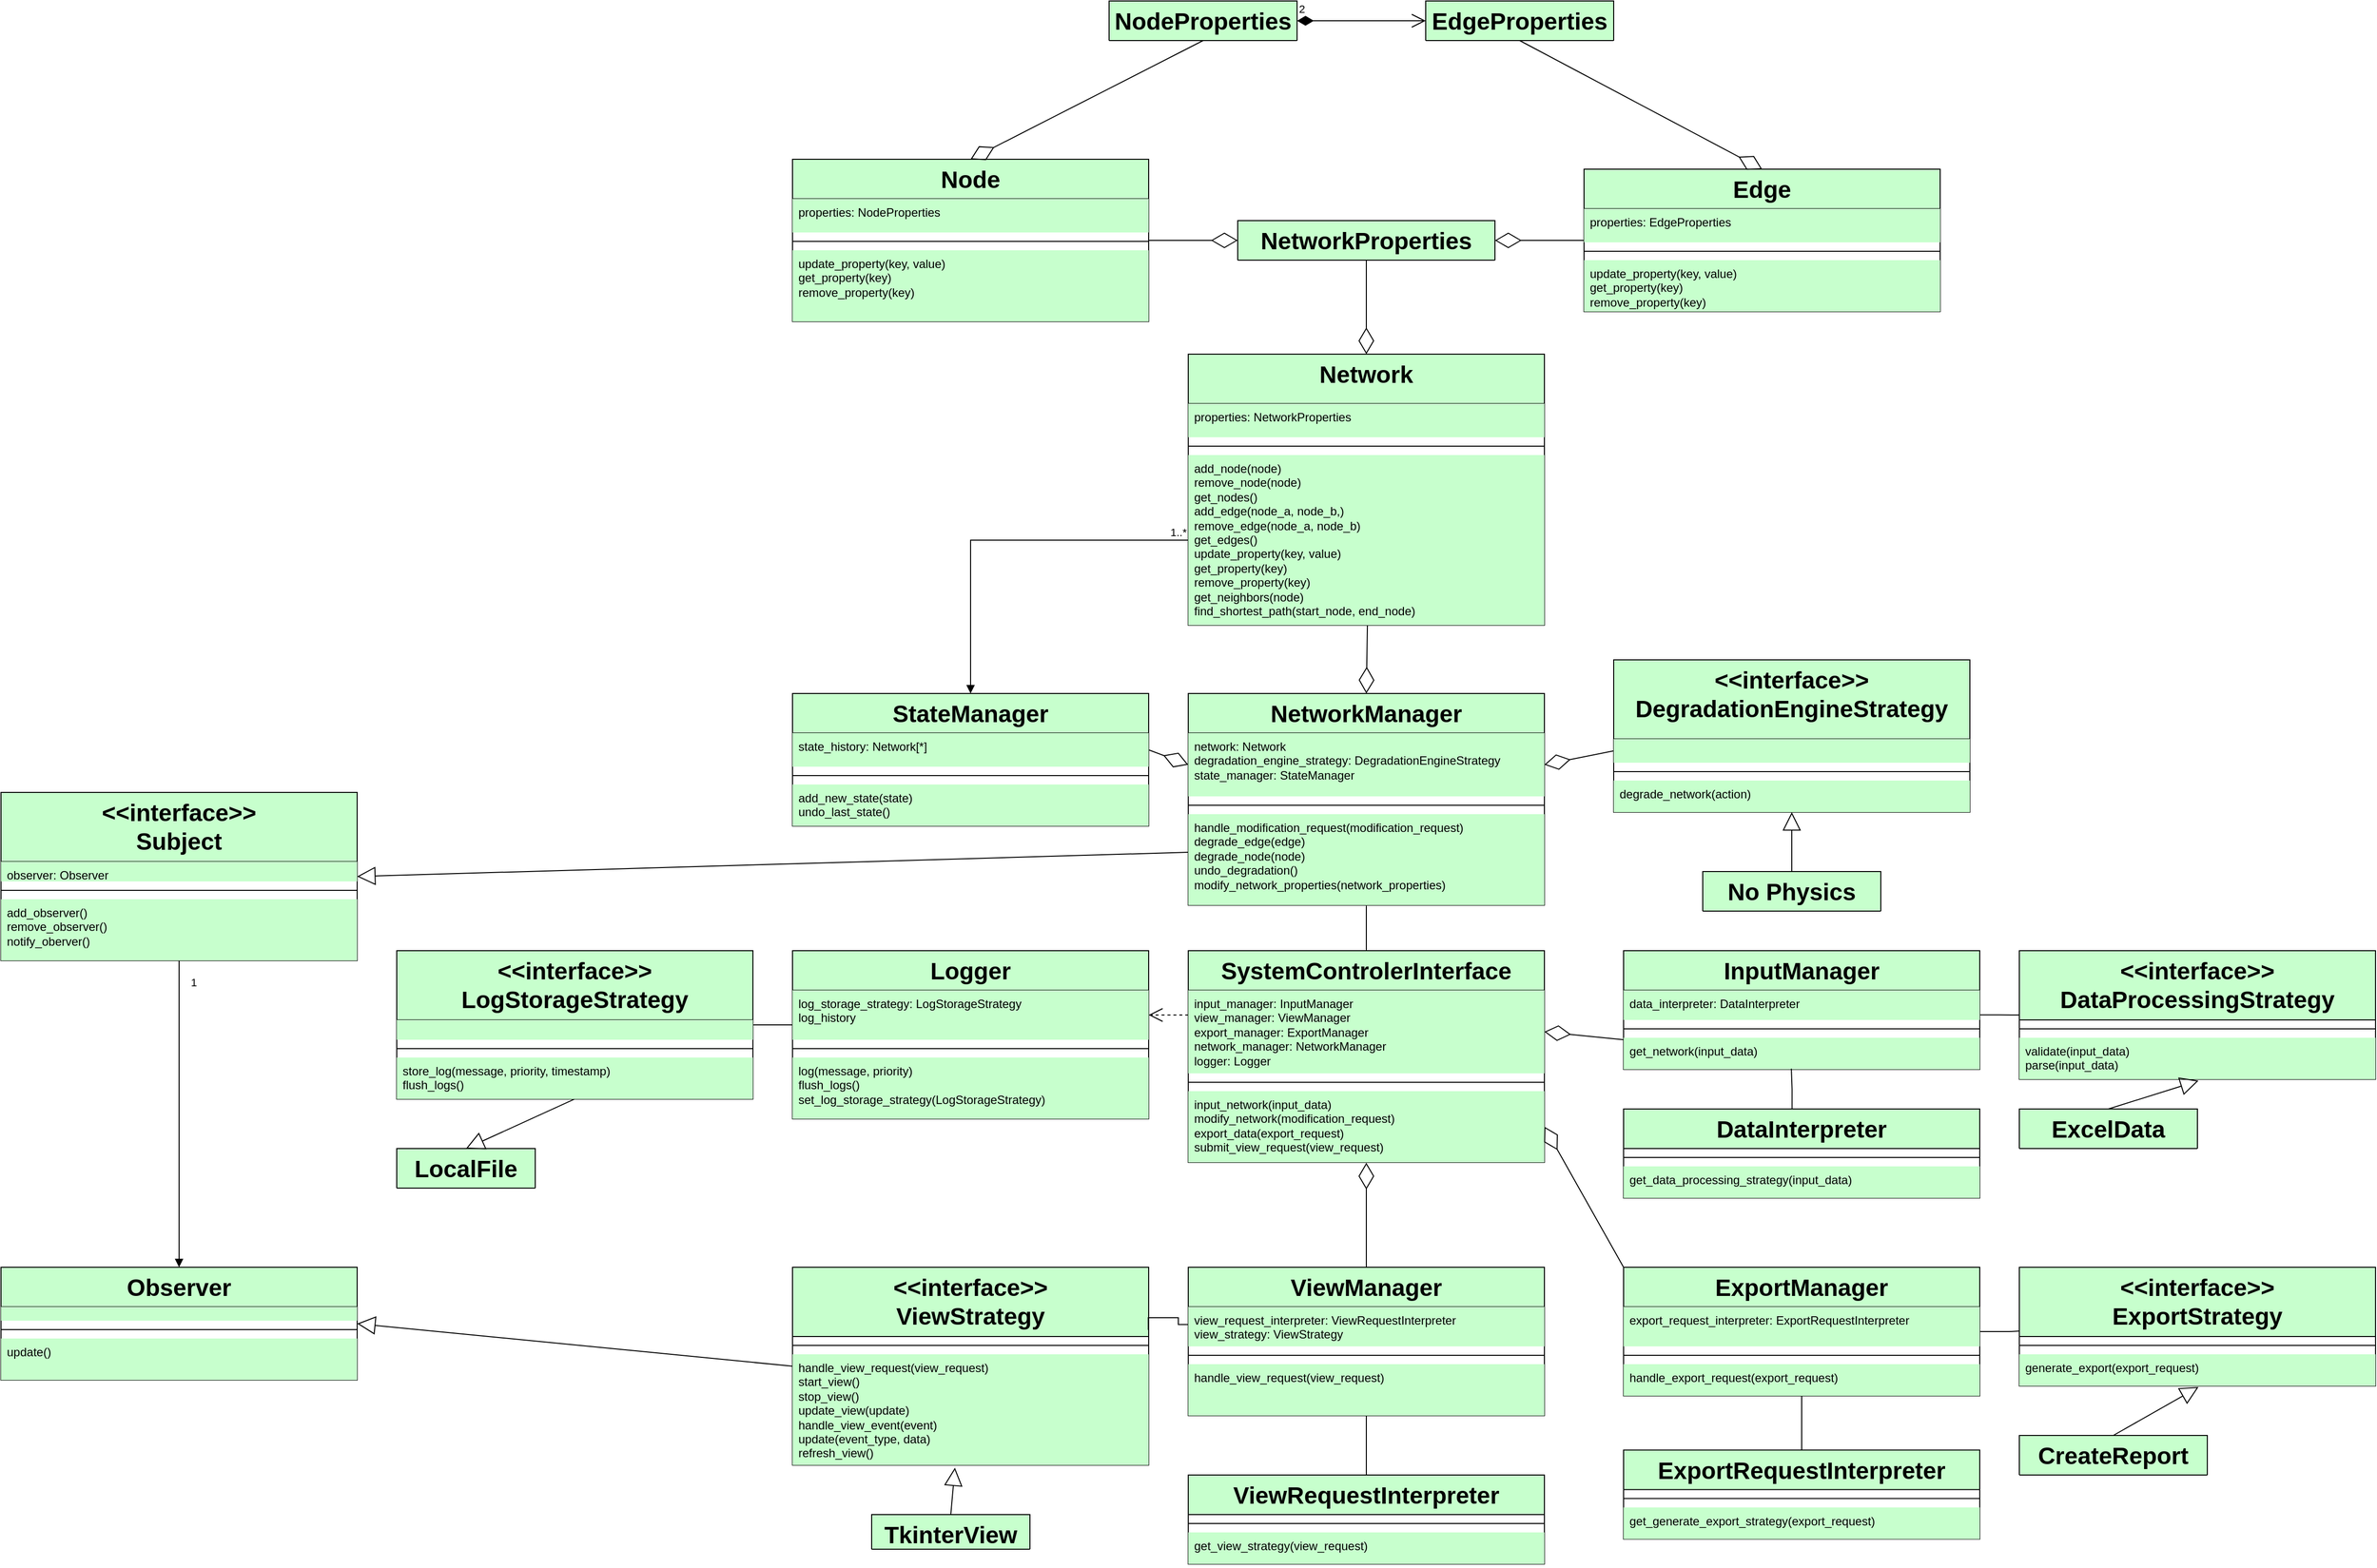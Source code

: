 <mxfile version="24.6.4" type="device">
  <diagram id="C5RBs43oDa-KdzZeNtuy" name="Page-1">
    <mxGraphModel dx="4521" dy="2869" grid="1" gridSize="10" guides="1" tooltips="1" connect="1" arrows="1" fold="1" page="1" pageScale="1" pageWidth="827" pageHeight="1169" math="0" shadow="0">
      <root>
        <mxCell id="WIyWlLk6GJQsqaUBKTNV-0" />
        <mxCell id="WIyWlLk6GJQsqaUBKTNV-1" parent="WIyWlLk6GJQsqaUBKTNV-0" />
        <mxCell id="RPxi0eU1zX9Ktvan48h7-0" value="&lt;font style=&quot;font-size: 24px;&quot;&gt;SystemControlerInterface&lt;/font&gt;" style="swimlane;fontStyle=1;align=center;verticalAlign=top;childLayout=stackLayout;horizontal=1;startSize=40;horizontalStack=0;resizeParent=1;resizeParentMax=0;resizeLast=0;collapsible=1;marginBottom=0;whiteSpace=wrap;html=1;fillColor=#C7FFCD;" parent="WIyWlLk6GJQsqaUBKTNV-1" vertex="1">
          <mxGeometry x="-220" y="-50" width="360" height="214" as="geometry">
            <mxRectangle x="-240" y="340" width="100" height="30" as="alternateBounds" />
          </mxGeometry>
        </mxCell>
        <mxCell id="RPxi0eU1zX9Ktvan48h7-1" value="&lt;div&gt;input_manager: InputManager&lt;/div&gt;&lt;div&gt;view_manager: ViewManager&lt;/div&gt;&lt;div&gt;export_manager: ExportManager&lt;/div&gt;&lt;div&gt;network_manager: NetworkManager&lt;/div&gt;&lt;div&gt;logger: Logger&lt;/div&gt;" style="text;strokeColor=none;fillColor=#C7FFCD;align=left;verticalAlign=top;spacingLeft=4;spacingRight=4;overflow=hidden;rotatable=0;points=[[0,0.5],[1,0.5]];portConstraint=eastwest;whiteSpace=wrap;html=1;" parent="RPxi0eU1zX9Ktvan48h7-0" vertex="1">
          <mxGeometry y="40" width="360" height="84" as="geometry" />
        </mxCell>
        <mxCell id="RPxi0eU1zX9Ktvan48h7-2" value="" style="line;strokeWidth=1;fillColor=#C7FFCD;align=left;verticalAlign=middle;spacingTop=-1;spacingLeft=3;spacingRight=3;rotatable=0;labelPosition=right;points=[];portConstraint=eastwest;strokeColor=inherit;" parent="RPxi0eU1zX9Ktvan48h7-0" vertex="1">
          <mxGeometry y="124" width="360" height="18" as="geometry" />
        </mxCell>
        <mxCell id="RPxi0eU1zX9Ktvan48h7-3" value="&lt;div&gt;input_network(input_data)&lt;/div&gt;&lt;div&gt;&lt;div&gt;modify_network(modification_request)&lt;/div&gt;&lt;/div&gt;&lt;div&gt;export_data(export_request)&lt;span style=&quot;background-color: initial;&quot;&gt;&lt;br&gt;submit_view_request(&lt;/span&gt;view_request&lt;span style=&quot;background-color: initial;&quot;&gt;)&amp;nbsp;&lt;/span&gt;&lt;span style=&quot;background-color: initial;&quot;&gt;&lt;br&gt;&lt;/span&gt;&lt;/div&gt;" style="text;strokeColor=none;fillColor=#C7FFCD;align=left;verticalAlign=top;spacingLeft=4;spacingRight=4;overflow=hidden;rotatable=0;points=[[0,0.5],[1,0.5]];portConstraint=eastwest;whiteSpace=wrap;html=1;" parent="RPxi0eU1zX9Ktvan48h7-0" vertex="1">
          <mxGeometry y="142" width="360" height="72" as="geometry" />
        </mxCell>
        <mxCell id="RPxi0eU1zX9Ktvan48h7-4" value="&lt;span style=&quot;font-size: 24px;&quot;&gt;InputManager&lt;/span&gt;" style="swimlane;fontStyle=1;align=center;verticalAlign=top;childLayout=stackLayout;horizontal=1;startSize=40;horizontalStack=0;resizeParent=1;resizeParentMax=0;resizeLast=0;collapsible=1;marginBottom=0;whiteSpace=wrap;html=1;fillColor=#C7FFCD;" parent="WIyWlLk6GJQsqaUBKTNV-1" vertex="1">
          <mxGeometry x="220" y="-50" width="360" height="120" as="geometry">
            <mxRectangle x="-240" y="340" width="100" height="30" as="alternateBounds" />
          </mxGeometry>
        </mxCell>
        <mxCell id="RPxi0eU1zX9Ktvan48h7-5" value="&lt;div&gt;&lt;span style=&quot;background-color: initial;&quot;&gt;data_interpreter: DataInterpreter&lt;/span&gt;&lt;br&gt;&lt;/div&gt;" style="text;strokeColor=none;fillColor=#C7FFCD;align=left;verticalAlign=top;spacingLeft=4;spacingRight=4;overflow=hidden;rotatable=0;points=[[0,0.5],[1,0.5]];portConstraint=eastwest;whiteSpace=wrap;html=1;" parent="RPxi0eU1zX9Ktvan48h7-4" vertex="1">
          <mxGeometry y="40" width="360" height="30" as="geometry" />
        </mxCell>
        <mxCell id="RPxi0eU1zX9Ktvan48h7-6" value="" style="line;strokeWidth=1;fillColor=#C7FFCD;align=left;verticalAlign=middle;spacingTop=-1;spacingLeft=3;spacingRight=3;rotatable=0;labelPosition=right;points=[];portConstraint=eastwest;strokeColor=inherit;" parent="RPxi0eU1zX9Ktvan48h7-4" vertex="1">
          <mxGeometry y="70" width="360" height="18" as="geometry" />
        </mxCell>
        <mxCell id="RPxi0eU1zX9Ktvan48h7-7" value="&lt;div&gt;get_network(input_data)&lt;/div&gt;&lt;div&gt;&lt;br&gt;&lt;/div&gt;" style="text;strokeColor=none;fillColor=#C7FFCD;align=left;verticalAlign=top;spacingLeft=4;spacingRight=4;overflow=hidden;rotatable=0;points=[[0,0.5],[1,0.5]];portConstraint=eastwest;whiteSpace=wrap;html=1;" parent="RPxi0eU1zX9Ktvan48h7-4" vertex="1">
          <mxGeometry y="88" width="360" height="32" as="geometry" />
        </mxCell>
        <mxCell id="RPxi0eU1zX9Ktvan48h7-8" value="&lt;font style=&quot;font-size: 24px;&quot;&gt;ExportManager&lt;/font&gt;" style="swimlane;fontStyle=1;align=center;verticalAlign=top;childLayout=stackLayout;horizontal=1;startSize=40;horizontalStack=0;resizeParent=1;resizeParentMax=0;resizeLast=0;collapsible=1;marginBottom=0;whiteSpace=wrap;html=1;fillColor=#C7FFCD;" parent="WIyWlLk6GJQsqaUBKTNV-1" vertex="1">
          <mxGeometry x="220" y="270.0" width="360" height="130" as="geometry">
            <mxRectangle x="-240" y="340" width="100" height="30" as="alternateBounds" />
          </mxGeometry>
        </mxCell>
        <mxCell id="RPxi0eU1zX9Ktvan48h7-9" value="export_request_interpreter: ExportRequestInterpreter" style="text;strokeColor=none;fillColor=#C7FFCD;align=left;verticalAlign=top;spacingLeft=4;spacingRight=4;overflow=hidden;rotatable=0;points=[[0,0.5],[1,0.5]];portConstraint=eastwest;whiteSpace=wrap;html=1;" parent="RPxi0eU1zX9Ktvan48h7-8" vertex="1">
          <mxGeometry y="40" width="360" height="40" as="geometry" />
        </mxCell>
        <mxCell id="RPxi0eU1zX9Ktvan48h7-10" value="" style="line;strokeWidth=1;fillColor=#C7FFCD;align=left;verticalAlign=middle;spacingTop=-1;spacingLeft=3;spacingRight=3;rotatable=0;labelPosition=right;points=[];portConstraint=eastwest;strokeColor=inherit;" parent="RPxi0eU1zX9Ktvan48h7-8" vertex="1">
          <mxGeometry y="80" width="360" height="18" as="geometry" />
        </mxCell>
        <mxCell id="RPxi0eU1zX9Ktvan48h7-11" value="handle_export_request(export_request)" style="text;strokeColor=none;fillColor=#C7FFCD;align=left;verticalAlign=top;spacingLeft=4;spacingRight=4;overflow=hidden;rotatable=0;points=[[0,0.5],[1,0.5]];portConstraint=eastwest;whiteSpace=wrap;html=1;" parent="RPxi0eU1zX9Ktvan48h7-8" vertex="1">
          <mxGeometry y="98" width="360" height="32" as="geometry" />
        </mxCell>
        <mxCell id="RPxi0eU1zX9Ktvan48h7-12" value="&lt;font style=&quot;font-size: 24px;&quot;&gt;&lt;div style=&quot;font-size: 12px;&quot;&gt;&lt;span style=&quot;font-size: 24px; background-color: initial;&quot;&gt;ViewManager&lt;/span&gt;&lt;br&gt;&lt;/div&gt;&lt;/font&gt;" style="swimlane;fontStyle=1;align=center;verticalAlign=top;childLayout=stackLayout;horizontal=1;startSize=40;horizontalStack=0;resizeParent=1;resizeParentMax=0;resizeLast=0;collapsible=1;marginBottom=0;whiteSpace=wrap;html=1;fillColor=#C7FFCD;" parent="WIyWlLk6GJQsqaUBKTNV-1" vertex="1">
          <mxGeometry x="-220" y="270.0" width="360" height="150" as="geometry">
            <mxRectangle x="-240" y="340" width="100" height="30" as="alternateBounds" />
          </mxGeometry>
        </mxCell>
        <mxCell id="RPxi0eU1zX9Ktvan48h7-13" value="view_request_interpreter: ViewRequestInterpreter&lt;div&gt;view_strategy: ViewStrategy&lt;/div&gt;" style="text;strokeColor=none;fillColor=#C7FFCD;align=left;verticalAlign=top;spacingLeft=4;spacingRight=4;overflow=hidden;rotatable=0;points=[[0,0.5],[1,0.5]];portConstraint=eastwest;whiteSpace=wrap;html=1;" parent="RPxi0eU1zX9Ktvan48h7-12" vertex="1">
          <mxGeometry y="40" width="360" height="40" as="geometry" />
        </mxCell>
        <mxCell id="RPxi0eU1zX9Ktvan48h7-14" value="" style="line;strokeWidth=1;fillColor=#C7FFCD;align=left;verticalAlign=middle;spacingTop=-1;spacingLeft=3;spacingRight=3;rotatable=0;labelPosition=right;points=[];portConstraint=eastwest;strokeColor=inherit;" parent="RPxi0eU1zX9Ktvan48h7-12" vertex="1">
          <mxGeometry y="80" width="360" height="18" as="geometry" />
        </mxCell>
        <mxCell id="RPxi0eU1zX9Ktvan48h7-15" value="&lt;div&gt;handle_view_request(view_request)&lt;/div&gt;&lt;div&gt;&lt;br&gt;&lt;/div&gt;" style="text;strokeColor=none;fillColor=#C7FFCD;align=left;verticalAlign=top;spacingLeft=4;spacingRight=4;overflow=hidden;rotatable=0;points=[[0,0.5],[1,0.5]];portConstraint=eastwest;whiteSpace=wrap;html=1;" parent="RPxi0eU1zX9Ktvan48h7-12" vertex="1">
          <mxGeometry y="98" width="360" height="52" as="geometry" />
        </mxCell>
        <mxCell id="RPxi0eU1zX9Ktvan48h7-16" value="&lt;font style=&quot;font-size: 24px;&quot;&gt;Logger&lt;/font&gt;" style="swimlane;fontStyle=1;align=center;verticalAlign=top;childLayout=stackLayout;horizontal=1;startSize=40;horizontalStack=0;resizeParent=1;resizeParentMax=0;resizeLast=0;collapsible=1;marginBottom=0;whiteSpace=wrap;html=1;fillColor=#C7FFCD;" parent="WIyWlLk6GJQsqaUBKTNV-1" vertex="1">
          <mxGeometry x="-620" y="-50" width="360" height="170" as="geometry">
            <mxRectangle x="-240" y="340" width="100" height="30" as="alternateBounds" />
          </mxGeometry>
        </mxCell>
        <mxCell id="RPxi0eU1zX9Ktvan48h7-17" value="log_storage_strategy: LogStorageStrategy&amp;nbsp;&lt;div&gt;log_history&lt;/div&gt;" style="text;strokeColor=none;fillColor=#C7FFCD;align=left;verticalAlign=top;spacingLeft=4;spacingRight=4;overflow=hidden;rotatable=0;points=[[0,0.5],[1,0.5]];portConstraint=eastwest;whiteSpace=wrap;html=1;" parent="RPxi0eU1zX9Ktvan48h7-16" vertex="1">
          <mxGeometry y="40" width="360" height="50" as="geometry" />
        </mxCell>
        <mxCell id="RPxi0eU1zX9Ktvan48h7-18" value="" style="line;strokeWidth=1;fillColor=#C7FFCD;align=left;verticalAlign=middle;spacingTop=-1;spacingLeft=3;spacingRight=3;rotatable=0;labelPosition=right;points=[];portConstraint=eastwest;strokeColor=inherit;" parent="RPxi0eU1zX9Ktvan48h7-16" vertex="1">
          <mxGeometry y="90" width="360" height="18" as="geometry" />
        </mxCell>
        <mxCell id="RPxi0eU1zX9Ktvan48h7-19" value="log(message, priority)&lt;div&gt;flush_logs()&lt;/div&gt;&lt;div&gt;set_log_storage_strategy(LogStorageStrategy)&lt;/div&gt;" style="text;strokeColor=none;fillColor=#C7FFCD;align=left;verticalAlign=top;spacingLeft=4;spacingRight=4;overflow=hidden;rotatable=0;points=[[0,0.5],[1,0.5]];portConstraint=eastwest;whiteSpace=wrap;html=1;" parent="RPxi0eU1zX9Ktvan48h7-16" vertex="1">
          <mxGeometry y="108" width="360" height="62" as="geometry" />
        </mxCell>
        <mxCell id="RPxi0eU1zX9Ktvan48h7-24" value="&lt;font style=&quot;font-size: 24px;&quot;&gt;NetworkManager&lt;/font&gt;" style="swimlane;fontStyle=1;align=center;verticalAlign=top;childLayout=stackLayout;horizontal=1;startSize=40;horizontalStack=0;resizeParent=1;resizeParentMax=0;resizeLast=0;collapsible=1;marginBottom=0;whiteSpace=wrap;html=1;fillColor=#C7FFCD;" parent="WIyWlLk6GJQsqaUBKTNV-1" vertex="1">
          <mxGeometry x="-220" y="-310" width="360" height="214" as="geometry">
            <mxRectangle x="-240" y="340" width="100" height="30" as="alternateBounds" />
          </mxGeometry>
        </mxCell>
        <mxCell id="RPxi0eU1zX9Ktvan48h7-25" value="network: Network&lt;br&gt;degradation_engine_strategy: DegradationEngineStrategy&lt;br&gt;state_manager: StateManager" style="text;strokeColor=none;fillColor=#C7FFCD;align=left;verticalAlign=top;spacingLeft=4;spacingRight=4;overflow=hidden;rotatable=0;points=[[0,0.5],[1,0.5]];portConstraint=eastwest;whiteSpace=wrap;html=1;" parent="RPxi0eU1zX9Ktvan48h7-24" vertex="1">
          <mxGeometry y="40" width="360" height="64" as="geometry" />
        </mxCell>
        <mxCell id="RPxi0eU1zX9Ktvan48h7-26" value="" style="line;strokeWidth=1;fillColor=#C7FFCD;align=left;verticalAlign=middle;spacingTop=-1;spacingLeft=3;spacingRight=3;rotatable=0;labelPosition=right;points=[];portConstraint=eastwest;strokeColor=inherit;" parent="RPxi0eU1zX9Ktvan48h7-24" vertex="1">
          <mxGeometry y="104" width="360" height="18" as="geometry" />
        </mxCell>
        <mxCell id="RPxi0eU1zX9Ktvan48h7-27" value="&lt;div&gt;handle_modification_request(modification_request)&lt;/div&gt;&lt;div&gt;degrade_edge(edge)&lt;/div&gt;&lt;div&gt;degrade_node(node)&lt;/div&gt;&lt;div&gt;undo_degradation()&lt;/div&gt;&lt;div&gt;modify_network_properties(network_properties)&lt;/div&gt;&lt;div&gt;&lt;br&gt;&lt;/div&gt;" style="text;strokeColor=none;fillColor=#C7FFCD;align=left;verticalAlign=top;spacingLeft=4;spacingRight=4;overflow=hidden;rotatable=0;points=[[0,0.5],[1,0.5]];portConstraint=eastwest;whiteSpace=wrap;html=1;" parent="RPxi0eU1zX9Ktvan48h7-24" vertex="1">
          <mxGeometry y="122" width="360" height="92" as="geometry" />
        </mxCell>
        <mxCell id="RPxi0eU1zX9Ktvan48h7-28" value="&lt;font style=&quot;font-size: 24px;&quot;&gt;Network&lt;/font&gt;" style="swimlane;fontStyle=1;align=center;verticalAlign=top;childLayout=stackLayout;horizontal=1;startSize=50;horizontalStack=0;resizeParent=1;resizeParentMax=0;resizeLast=0;collapsible=1;marginBottom=0;whiteSpace=wrap;html=1;fillColor=#C7FFCD;" parent="WIyWlLk6GJQsqaUBKTNV-1" vertex="1">
          <mxGeometry x="-220" y="-653" width="360" height="274" as="geometry">
            <mxRectangle x="-240" y="340" width="100" height="30" as="alternateBounds" />
          </mxGeometry>
        </mxCell>
        <mxCell id="RPxi0eU1zX9Ktvan48h7-29" value="&lt;span style=&quot;background-color: initial;&quot;&gt;properties: NetworkProperties&lt;/span&gt;" style="text;strokeColor=none;fillColor=#C7FFCD;align=left;verticalAlign=top;spacingLeft=4;spacingRight=4;overflow=hidden;rotatable=0;points=[[0,0.5],[1,0.5]];portConstraint=eastwest;whiteSpace=wrap;html=1;" parent="RPxi0eU1zX9Ktvan48h7-28" vertex="1">
          <mxGeometry y="50" width="360" height="34" as="geometry" />
        </mxCell>
        <mxCell id="RPxi0eU1zX9Ktvan48h7-30" value="" style="line;strokeWidth=1;fillColor=#C7FFCD;align=left;verticalAlign=middle;spacingTop=-1;spacingLeft=3;spacingRight=3;rotatable=0;labelPosition=right;points=[];portConstraint=eastwest;strokeColor=inherit;" parent="RPxi0eU1zX9Ktvan48h7-28" vertex="1">
          <mxGeometry y="84" width="360" height="18" as="geometry" />
        </mxCell>
        <mxCell id="RPxi0eU1zX9Ktvan48h7-31" value="&lt;div&gt;add_node(node)&lt;/div&gt;&lt;div&gt;remove_node(node)&lt;/div&gt;&lt;div&gt;get_nodes()&lt;br&gt;add_edge(node_a, node_b,)&lt;br&gt;&lt;/div&gt;&lt;div&gt;remove_edge(node_a, node_b)&lt;br&gt;&lt;/div&gt;&lt;div&gt;get_edges()&lt;/div&gt;&lt;div&gt;&lt;div&gt;update_property(key, value)&lt;/div&gt;&lt;div&gt;get_property(key)&lt;/div&gt;&lt;div&gt;remove_property(key)&lt;/div&gt;&lt;/div&gt;&lt;div&gt;get_neighbors(node)&lt;/div&gt;&lt;div&gt;find_shortest_path(start_node, end_node)&lt;/div&gt;&lt;div&gt;&lt;br&gt;&lt;/div&gt;&lt;div&gt;&lt;br&gt;&lt;/div&gt;&lt;div&gt;&lt;br&gt;&lt;/div&gt;" style="text;strokeColor=none;fillColor=#C7FFCD;align=left;verticalAlign=top;spacingLeft=4;spacingRight=4;overflow=hidden;rotatable=0;points=[[0,0.5],[1,0.5]];portConstraint=eastwest;whiteSpace=wrap;html=1;" parent="RPxi0eU1zX9Ktvan48h7-28" vertex="1">
          <mxGeometry y="102" width="360" height="172" as="geometry" />
        </mxCell>
        <mxCell id="RPxi0eU1zX9Ktvan48h7-32" value="&lt;font style=&quot;font-size: 24px;&quot;&gt;StateManager&lt;/font&gt;" style="swimlane;fontStyle=1;align=center;verticalAlign=top;childLayout=stackLayout;horizontal=1;startSize=40;horizontalStack=0;resizeParent=1;resizeParentMax=0;resizeLast=0;collapsible=1;marginBottom=0;whiteSpace=wrap;html=1;fillColor=#C7FFCD;" parent="WIyWlLk6GJQsqaUBKTNV-1" vertex="1">
          <mxGeometry x="-620" y="-310" width="360" height="134" as="geometry">
            <mxRectangle x="-240" y="340" width="100" height="30" as="alternateBounds" />
          </mxGeometry>
        </mxCell>
        <mxCell id="RPxi0eU1zX9Ktvan48h7-33" value="&lt;div&gt;state_history: Network[*]&lt;/div&gt;" style="text;strokeColor=none;fillColor=#C7FFCD;align=left;verticalAlign=top;spacingLeft=4;spacingRight=4;overflow=hidden;rotatable=0;points=[[0,0.5],[1,0.5]];portConstraint=eastwest;whiteSpace=wrap;html=1;" parent="RPxi0eU1zX9Ktvan48h7-32" vertex="1">
          <mxGeometry y="40" width="360" height="34" as="geometry" />
        </mxCell>
        <mxCell id="RPxi0eU1zX9Ktvan48h7-34" value="" style="line;strokeWidth=1;fillColor=#C7FFCD;align=left;verticalAlign=middle;spacingTop=-1;spacingLeft=3;spacingRight=3;rotatable=0;labelPosition=right;points=[];portConstraint=eastwest;strokeColor=inherit;" parent="RPxi0eU1zX9Ktvan48h7-32" vertex="1">
          <mxGeometry y="74" width="360" height="18" as="geometry" />
        </mxCell>
        <mxCell id="RPxi0eU1zX9Ktvan48h7-35" value="add_new_state(state)&lt;div&gt;undo_last_state()&lt;/div&gt;" style="text;strokeColor=none;fillColor=#C7FFCD;align=left;verticalAlign=top;spacingLeft=4;spacingRight=4;overflow=hidden;rotatable=0;points=[[0,0.5],[1,0.5]];portConstraint=eastwest;whiteSpace=wrap;html=1;" parent="RPxi0eU1zX9Ktvan48h7-32" vertex="1">
          <mxGeometry y="92" width="360" height="42" as="geometry" />
        </mxCell>
        <mxCell id="RPxi0eU1zX9Ktvan48h7-36" value="&lt;span style=&quot;font-size: 24px;&quot;&gt;&amp;lt;&amp;lt;interface&amp;gt;&amp;gt;&lt;/span&gt;&lt;br style=&quot;font-size: 24px;&quot;&gt;&lt;span style=&quot;font-size: 24px;&quot;&gt;DegradationEngineStrategy&lt;/span&gt;" style="swimlane;fontStyle=1;align=center;verticalAlign=top;childLayout=stackLayout;horizontal=1;startSize=80;horizontalStack=0;resizeParent=1;resizeParentMax=0;resizeLast=0;collapsible=1;marginBottom=0;whiteSpace=wrap;html=1;fillColor=#C7FFCD;" parent="WIyWlLk6GJQsqaUBKTNV-1" vertex="1">
          <mxGeometry x="210" y="-344" width="360" height="154" as="geometry">
            <mxRectangle x="160" y="140" width="100" height="30" as="alternateBounds" />
          </mxGeometry>
        </mxCell>
        <mxCell id="RPxi0eU1zX9Ktvan48h7-37" value="" style="text;strokeColor=none;fillColor=#C7FFCD;align=left;verticalAlign=top;spacingLeft=4;spacingRight=4;overflow=hidden;rotatable=0;points=[[0,0.5],[1,0.5]];portConstraint=eastwest;whiteSpace=wrap;html=1;" parent="RPxi0eU1zX9Ktvan48h7-36" vertex="1">
          <mxGeometry y="80" width="360" height="24" as="geometry" />
        </mxCell>
        <mxCell id="RPxi0eU1zX9Ktvan48h7-38" value="" style="line;strokeWidth=1;fillColor=#C7FFCD;align=left;verticalAlign=middle;spacingTop=-1;spacingLeft=3;spacingRight=3;rotatable=0;labelPosition=right;points=[];portConstraint=eastwest;strokeColor=inherit;" parent="RPxi0eU1zX9Ktvan48h7-36" vertex="1">
          <mxGeometry y="104" width="360" height="18" as="geometry" />
        </mxCell>
        <mxCell id="RPxi0eU1zX9Ktvan48h7-39" value="&lt;div&gt;degrade_network(action)&lt;/div&gt;" style="text;strokeColor=none;fillColor=#C7FFCD;align=left;verticalAlign=top;spacingLeft=4;spacingRight=4;overflow=hidden;rotatable=0;points=[[0,0.5],[1,0.5]];portConstraint=eastwest;whiteSpace=wrap;html=1;" parent="RPxi0eU1zX9Ktvan48h7-36" vertex="1">
          <mxGeometry y="122" width="360" height="32" as="geometry" />
        </mxCell>
        <mxCell id="RPxi0eU1zX9Ktvan48h7-40" value="&lt;font style=&quot;font-size: 24px;&quot;&gt;Node&lt;/font&gt;" style="swimlane;fontStyle=1;align=center;verticalAlign=top;childLayout=stackLayout;horizontal=1;startSize=40;horizontalStack=0;resizeParent=1;resizeParentMax=0;resizeLast=0;collapsible=1;marginBottom=0;whiteSpace=wrap;html=1;fillColor=#C7FFCD;" parent="WIyWlLk6GJQsqaUBKTNV-1" vertex="1">
          <mxGeometry x="-620" y="-850" width="360" height="164" as="geometry">
            <mxRectangle x="-240" y="340" width="100" height="30" as="alternateBounds" />
          </mxGeometry>
        </mxCell>
        <mxCell id="RPxi0eU1zX9Ktvan48h7-41" value="&lt;div&gt;properties: NodeProperties&lt;br&gt;&lt;/div&gt;" style="text;strokeColor=none;fillColor=#C7FFCD;align=left;verticalAlign=top;spacingLeft=4;spacingRight=4;overflow=hidden;rotatable=0;points=[[0,0.5],[1,0.5]];portConstraint=eastwest;whiteSpace=wrap;html=1;" parent="RPxi0eU1zX9Ktvan48h7-40" vertex="1">
          <mxGeometry y="40" width="360" height="34" as="geometry" />
        </mxCell>
        <mxCell id="RPxi0eU1zX9Ktvan48h7-42" value="" style="line;strokeWidth=1;fillColor=#C7FFCD;align=left;verticalAlign=middle;spacingTop=-1;spacingLeft=3;spacingRight=3;rotatable=0;labelPosition=right;points=[];portConstraint=eastwest;strokeColor=inherit;" parent="RPxi0eU1zX9Ktvan48h7-40" vertex="1">
          <mxGeometry y="74" width="360" height="18" as="geometry" />
        </mxCell>
        <mxCell id="RPxi0eU1zX9Ktvan48h7-43" value="&lt;div&gt;update_property(key, value)&lt;/div&gt;&lt;div&gt;get_property(key)&lt;/div&gt;&lt;div&gt;remove_property(key)&lt;/div&gt;" style="text;strokeColor=none;fillColor=#C7FFCD;align=left;verticalAlign=top;spacingLeft=4;spacingRight=4;overflow=hidden;rotatable=0;points=[[0,0.5],[1,0.5]];portConstraint=eastwest;whiteSpace=wrap;html=1;" parent="RPxi0eU1zX9Ktvan48h7-40" vertex="1">
          <mxGeometry y="92" width="360" height="72" as="geometry" />
        </mxCell>
        <mxCell id="RPxi0eU1zX9Ktvan48h7-44" value="&lt;font style=&quot;font-size: 24px;&quot;&gt;Edge&lt;/font&gt;" style="swimlane;fontStyle=1;align=center;verticalAlign=top;childLayout=stackLayout;horizontal=1;startSize=40;horizontalStack=0;resizeParent=1;resizeParentMax=0;resizeLast=0;collapsible=1;marginBottom=0;whiteSpace=wrap;html=1;fillColor=#C7FFCD;" parent="WIyWlLk6GJQsqaUBKTNV-1" vertex="1">
          <mxGeometry x="180" y="-840" width="360" height="144" as="geometry">
            <mxRectangle x="-240" y="340" width="100" height="30" as="alternateBounds" />
          </mxGeometry>
        </mxCell>
        <mxCell id="RPxi0eU1zX9Ktvan48h7-45" value="&lt;div&gt;&lt;font style=&quot;font-size: 12px;&quot;&gt;properties: EdgeProperties&lt;/font&gt;&lt;/div&gt;" style="text;strokeColor=none;fillColor=#C7FFCD;align=left;verticalAlign=top;spacingLeft=4;spacingRight=4;overflow=hidden;rotatable=0;points=[[0,0.5],[1,0.5]];portConstraint=eastwest;whiteSpace=wrap;html=1;" parent="RPxi0eU1zX9Ktvan48h7-44" vertex="1">
          <mxGeometry y="40" width="360" height="34" as="geometry" />
        </mxCell>
        <mxCell id="RPxi0eU1zX9Ktvan48h7-46" value="" style="line;strokeWidth=1;fillColor=#C7FFCD;align=left;verticalAlign=middle;spacingTop=-1;spacingLeft=3;spacingRight=3;rotatable=0;labelPosition=right;points=[];portConstraint=eastwest;strokeColor=inherit;" parent="RPxi0eU1zX9Ktvan48h7-44" vertex="1">
          <mxGeometry y="74" width="360" height="18" as="geometry" />
        </mxCell>
        <mxCell id="RPxi0eU1zX9Ktvan48h7-47" value="&lt;div&gt;update_property(key, value)&lt;/div&gt;&lt;div&gt;get_property(key)&lt;/div&gt;&lt;div&gt;remove_property(key)&lt;/div&gt;" style="text;strokeColor=none;fillColor=#C7FFCD;align=left;verticalAlign=top;spacingLeft=4;spacingRight=4;overflow=hidden;rotatable=0;points=[[0,0.5],[1,0.5]];portConstraint=eastwest;whiteSpace=wrap;html=1;" parent="RPxi0eU1zX9Ktvan48h7-44" vertex="1">
          <mxGeometry y="92" width="360" height="52" as="geometry" />
        </mxCell>
        <mxCell id="RPxi0eU1zX9Ktvan48h7-48" value="" style="endArrow=diamondThin;endFill=0;endSize=24;html=1;rounded=0;entryX=0.5;entryY=1.006;entryDx=0;entryDy=0;entryPerimeter=0;exitX=0.5;exitY=0;exitDx=0;exitDy=0;fillColor=#FFFDBF;" parent="WIyWlLk6GJQsqaUBKTNV-1" source="RPxi0eU1zX9Ktvan48h7-12" target="RPxi0eU1zX9Ktvan48h7-3" edge="1">
          <mxGeometry width="160" relative="1" as="geometry">
            <mxPoint x="-890" y="-113" as="sourcePoint" />
            <mxPoint x="-50" y="177" as="targetPoint" />
          </mxGeometry>
        </mxCell>
        <mxCell id="RPxi0eU1zX9Ktvan48h7-50" value="" style="endArrow=diamondThin;endFill=0;endSize=24;html=1;rounded=0;entryX=1;entryY=0.5;entryDx=0;entryDy=0;exitX=0;exitY=0.75;exitDx=0;exitDy=0;" parent="WIyWlLk6GJQsqaUBKTNV-1" source="RPxi0eU1zX9Ktvan48h7-4" target="RPxi0eU1zX9Ktvan48h7-1" edge="1">
          <mxGeometry width="160" relative="1" as="geometry">
            <mxPoint x="-30" y="207" as="sourcePoint" />
            <mxPoint x="-29" y="170" as="targetPoint" />
          </mxGeometry>
        </mxCell>
        <mxCell id="RPxi0eU1zX9Ktvan48h7-51" value="" style="endArrow=diamondThin;endFill=0;endSize=24;html=1;rounded=0;entryX=1;entryY=0.5;entryDx=0;entryDy=0;exitX=0;exitY=0;exitDx=0;exitDy=0;fillColor=#FFFDBF;" parent="WIyWlLk6GJQsqaUBKTNV-1" source="RPxi0eU1zX9Ktvan48h7-8" target="RPxi0eU1zX9Ktvan48h7-3" edge="1">
          <mxGeometry width="160" relative="1" as="geometry">
            <mxPoint x="-20" y="217.0" as="sourcePoint" />
            <mxPoint x="-19" y="180" as="targetPoint" />
          </mxGeometry>
        </mxCell>
        <mxCell id="RPxi0eU1zX9Ktvan48h7-53" value="" style="endArrow=none;html=1;edgeStyle=orthogonalEdgeStyle;rounded=0;entryX=0.5;entryY=1.007;entryDx=0;entryDy=0;entryPerimeter=0;exitX=0.5;exitY=0;exitDx=0;exitDy=0;" parent="WIyWlLk6GJQsqaUBKTNV-1" source="RPxi0eU1zX9Ktvan48h7-0" target="RPxi0eU1zX9Ktvan48h7-27" edge="1">
          <mxGeometry relative="1" as="geometry">
            <mxPoint x="100" y="-170" as="sourcePoint" />
            <mxPoint x="100" y="-450" as="targetPoint" />
          </mxGeometry>
        </mxCell>
        <mxCell id="RPxi0eU1zX9Ktvan48h7-54" value="" style="endArrow=open;endSize=12;dashed=1;html=1;rounded=0;entryX=1;entryY=0.5;entryDx=0;entryDy=0;fillColor=#FFFDBF;" parent="WIyWlLk6GJQsqaUBKTNV-1" target="RPxi0eU1zX9Ktvan48h7-17" edge="1">
          <mxGeometry width="160" relative="1" as="geometry">
            <mxPoint x="-220" y="15" as="sourcePoint" />
            <mxPoint x="-60" y="-210" as="targetPoint" />
          </mxGeometry>
        </mxCell>
        <mxCell id="RPxi0eU1zX9Ktvan48h7-56" value="" style="endArrow=diamondThin;endFill=0;endSize=24;html=1;rounded=0;entryX=0;entryY=0.5;entryDx=0;entryDy=0;exitX=1;exitY=0.5;exitDx=0;exitDy=0;fillColor=#C7FFCD;" parent="WIyWlLk6GJQsqaUBKTNV-1" source="RPxi0eU1zX9Ktvan48h7-33" target="RPxi0eU1zX9Ktvan48h7-25" edge="1">
          <mxGeometry width="160" relative="1" as="geometry">
            <mxPoint x="-250" y="248.0" as="sourcePoint" />
            <mxPoint x="-210" y="248.0" as="targetPoint" />
          </mxGeometry>
        </mxCell>
        <mxCell id="RPxi0eU1zX9Ktvan48h7-57" value="" style="endArrow=diamondThin;endFill=0;endSize=24;html=1;rounded=0;entryX=0;entryY=0.5;entryDx=0;entryDy=0;exitX=1;exitY=0.5;exitDx=0;exitDy=0;fillColor=#C7FFCD;" parent="WIyWlLk6GJQsqaUBKTNV-1" source="RPxi0eU1zX9Ktvan48h7-40" target="RPxi0eU1zX9Ktvan48h7-149" edge="1">
          <mxGeometry width="160" relative="1" as="geometry">
            <mxPoint x="-240" y="258.0" as="sourcePoint" />
            <mxPoint x="-200" y="258.0" as="targetPoint" />
          </mxGeometry>
        </mxCell>
        <mxCell id="RPxi0eU1zX9Ktvan48h7-58" value="" style="endArrow=diamondThin;endFill=0;endSize=24;html=1;rounded=0;entryX=1;entryY=0.5;entryDx=0;entryDy=0;exitX=0;exitY=0.5;exitDx=0;exitDy=0;fillColor=#C7FFCD;" parent="WIyWlLk6GJQsqaUBKTNV-1" source="RPxi0eU1zX9Ktvan48h7-44" target="RPxi0eU1zX9Ktvan48h7-149" edge="1">
          <mxGeometry width="160" relative="1" as="geometry">
            <mxPoint x="-230" y="268.0" as="sourcePoint" />
            <mxPoint x="-190" y="268.0" as="targetPoint" />
          </mxGeometry>
        </mxCell>
        <mxCell id="RPxi0eU1zX9Ktvan48h7-59" value="" style="endArrow=diamondThin;endFill=0;endSize=24;html=1;rounded=0;entryX=1;entryY=0.5;entryDx=0;entryDy=0;exitX=0;exitY=0.5;exitDx=0;exitDy=0;fillColor=#FFFDBF;" parent="WIyWlLk6GJQsqaUBKTNV-1" source="RPxi0eU1zX9Ktvan48h7-37" target="RPxi0eU1zX9Ktvan48h7-25" edge="1">
          <mxGeometry width="160" relative="1" as="geometry">
            <mxPoint x="-220" y="278.0" as="sourcePoint" />
            <mxPoint x="-180" y="278.0" as="targetPoint" />
          </mxGeometry>
        </mxCell>
        <mxCell id="RPxi0eU1zX9Ktvan48h7-60" value="" style="endArrow=diamondThin;endFill=0;endSize=24;html=1;rounded=0;entryX=0.5;entryY=0;entryDx=0;entryDy=0;exitX=0.503;exitY=1;exitDx=0;exitDy=0;exitPerimeter=0;fillColor=#FFFDBF;" parent="WIyWlLk6GJQsqaUBKTNV-1" source="RPxi0eU1zX9Ktvan48h7-31" target="RPxi0eU1zX9Ktvan48h7-24" edge="1">
          <mxGeometry width="160" relative="1" as="geometry">
            <mxPoint x="-210" y="288.0" as="sourcePoint" />
            <mxPoint x="-170" y="288.0" as="targetPoint" />
          </mxGeometry>
        </mxCell>
        <mxCell id="RPxi0eU1zX9Ktvan48h7-69" value="&lt;div style=&quot;&quot;&gt;&lt;span style=&quot;background-color: initial;&quot;&gt;&lt;font style=&quot;font-size: 24px;&quot;&gt;&amp;lt;&amp;lt;interface&amp;gt;&amp;gt;&lt;/font&gt;&lt;/span&gt;&lt;/div&gt;&lt;div style=&quot;&quot;&gt;&lt;span style=&quot;background-color: initial;&quot;&gt;&lt;font style=&quot;font-size: 24px;&quot;&gt;DataProcessingStrategy&lt;/font&gt;&lt;/span&gt;&lt;/div&gt;" style="swimlane;fontStyle=1;align=center;verticalAlign=top;childLayout=stackLayout;horizontal=1;startSize=70;horizontalStack=0;resizeParent=1;resizeParentMax=0;resizeLast=0;collapsible=1;marginBottom=0;whiteSpace=wrap;html=1;fillColor=#C7FFCD;" parent="WIyWlLk6GJQsqaUBKTNV-1" vertex="1">
          <mxGeometry x="620" y="-50" width="360" height="130" as="geometry">
            <mxRectangle x="-240" y="340" width="100" height="30" as="alternateBounds" />
          </mxGeometry>
        </mxCell>
        <mxCell id="RPxi0eU1zX9Ktvan48h7-71" value="" style="line;strokeWidth=1;fillColor=#C7FFCD;align=left;verticalAlign=middle;spacingTop=-1;spacingLeft=3;spacingRight=3;rotatable=0;labelPosition=right;points=[];portConstraint=eastwest;strokeColor=inherit;" parent="RPxi0eU1zX9Ktvan48h7-69" vertex="1">
          <mxGeometry y="70" width="360" height="18" as="geometry" />
        </mxCell>
        <mxCell id="RPxi0eU1zX9Ktvan48h7-72" value="&lt;div&gt;validate(input_data)&lt;/div&gt;&lt;div&gt;parse(input_data)&lt;/div&gt;&lt;div&gt;&lt;br&gt;&lt;/div&gt;" style="text;strokeColor=none;fillColor=#C7FFCD;align=left;verticalAlign=top;spacingLeft=4;spacingRight=4;overflow=hidden;rotatable=0;points=[[0,0.5],[1,0.5]];portConstraint=eastwest;whiteSpace=wrap;html=1;" parent="RPxi0eU1zX9Ktvan48h7-69" vertex="1">
          <mxGeometry y="88" width="360" height="42" as="geometry" />
        </mxCell>
        <mxCell id="RPxi0eU1zX9Ktvan48h7-81" value="&lt;div style=&quot;&quot;&gt;&lt;span style=&quot;font-size: 24px;&quot;&gt;DataInterpreter&lt;/span&gt;&lt;/div&gt;" style="swimlane;fontStyle=1;align=center;verticalAlign=top;childLayout=stackLayout;horizontal=1;startSize=40;horizontalStack=0;resizeParent=1;resizeParentMax=0;resizeLast=0;collapsible=1;marginBottom=0;whiteSpace=wrap;html=1;fillColor=#C7FFCD;" parent="WIyWlLk6GJQsqaUBKTNV-1" vertex="1">
          <mxGeometry x="220" y="110" width="360" height="90" as="geometry">
            <mxRectangle x="-240" y="340" width="100" height="30" as="alternateBounds" />
          </mxGeometry>
        </mxCell>
        <mxCell id="RPxi0eU1zX9Ktvan48h7-82" value="" style="line;strokeWidth=1;fillColor=#C7FFCD;align=left;verticalAlign=middle;spacingTop=-1;spacingLeft=3;spacingRight=3;rotatable=0;labelPosition=right;points=[];portConstraint=eastwest;strokeColor=inherit;" parent="RPxi0eU1zX9Ktvan48h7-81" vertex="1">
          <mxGeometry y="40" width="360" height="18" as="geometry" />
        </mxCell>
        <mxCell id="RPxi0eU1zX9Ktvan48h7-83" value="&lt;div&gt;get_data_processing_strategy(input_data)&lt;/div&gt;" style="text;strokeColor=none;fillColor=#C7FFCD;align=left;verticalAlign=top;spacingLeft=4;spacingRight=4;overflow=hidden;rotatable=0;points=[[0,0.5],[1,0.5]];portConstraint=eastwest;whiteSpace=wrap;html=1;" parent="RPxi0eU1zX9Ktvan48h7-81" vertex="1">
          <mxGeometry y="58" width="360" height="32" as="geometry" />
        </mxCell>
        <mxCell id="RPxi0eU1zX9Ktvan48h7-87" value="" style="endArrow=none;html=1;edgeStyle=orthogonalEdgeStyle;rounded=0;entryX=0.471;entryY=0.976;entryDx=0;entryDy=0;entryPerimeter=0;exitX=0.473;exitY=0.001;exitDx=0;exitDy=0;exitPerimeter=0;fillColor=#C7FFCD;" parent="WIyWlLk6GJQsqaUBKTNV-1" source="RPxi0eU1zX9Ktvan48h7-81" target="RPxi0eU1zX9Ktvan48h7-7" edge="1">
          <mxGeometry relative="1" as="geometry">
            <mxPoint x="-450.0" y="118" as="sourcePoint" />
            <mxPoint x="-450.0" y="88" as="targetPoint" />
          </mxGeometry>
        </mxCell>
        <mxCell id="RPxi0eU1zX9Ktvan48h7-88" value="&lt;div style=&quot;&quot;&gt;&lt;span style=&quot;font-size: 24px;&quot;&gt;ExcelData&lt;/span&gt;&lt;/div&gt;" style="swimlane;fontStyle=1;align=center;verticalAlign=top;childLayout=stackLayout;horizontal=1;startSize=40;horizontalStack=0;resizeParent=1;resizeParentMax=0;resizeLast=0;collapsible=1;marginBottom=0;whiteSpace=wrap;html=1;fillColor=#C7FFCD;" parent="WIyWlLk6GJQsqaUBKTNV-1" vertex="1" collapsed="1">
          <mxGeometry x="620" y="110" width="180" height="40" as="geometry">
            <mxRectangle x="600" y="560" width="360" height="102" as="alternateBounds" />
          </mxGeometry>
        </mxCell>
        <mxCell id="RPxi0eU1zX9Ktvan48h7-89" value="" style="line;strokeWidth=1;fillColor=#C7FFCD;align=left;verticalAlign=middle;spacingTop=-1;spacingLeft=3;spacingRight=3;rotatable=0;labelPosition=right;points=[];portConstraint=eastwest;strokeColor=inherit;" parent="RPxi0eU1zX9Ktvan48h7-88" vertex="1">
          <mxGeometry y="40" width="360" height="20" as="geometry" />
        </mxCell>
        <mxCell id="RPxi0eU1zX9Ktvan48h7-90" value="&lt;div&gt;&lt;br&gt;&lt;/div&gt;" style="text;strokeColor=none;fillColor=#C7FFCD;align=left;verticalAlign=top;spacingLeft=4;spacingRight=4;overflow=hidden;rotatable=0;points=[[0,0.5],[1,0.5]];portConstraint=eastwest;whiteSpace=wrap;html=1;" parent="RPxi0eU1zX9Ktvan48h7-88" vertex="1">
          <mxGeometry y="60" width="360" height="42" as="geometry" />
        </mxCell>
        <mxCell id="RPxi0eU1zX9Ktvan48h7-91" value="" style="endArrow=block;endSize=16;endFill=0;html=1;rounded=0;exitX=0.5;exitY=0;exitDx=0;exitDy=0;entryX=0.503;entryY=1.034;entryDx=0;entryDy=0;entryPerimeter=0;fillColor=#C7FFCD;" parent="WIyWlLk6GJQsqaUBKTNV-1" source="RPxi0eU1zX9Ktvan48h7-88" target="RPxi0eU1zX9Ktvan48h7-72" edge="1">
          <mxGeometry width="160" relative="1" as="geometry">
            <mxPoint x="-860" y="-112" as="sourcePoint" />
            <mxPoint x="-700" y="-112" as="targetPoint" />
          </mxGeometry>
        </mxCell>
        <mxCell id="RPxi0eU1zX9Ktvan48h7-96" value="&lt;div style=&quot;&quot;&gt;&lt;span style=&quot;background-color: initial;&quot;&gt;&lt;font style=&quot;font-size: 24px;&quot;&gt;&amp;lt;&amp;lt;interface&amp;gt;&amp;gt;&lt;/font&gt;&lt;/span&gt;&lt;/div&gt;&lt;div style=&quot;&quot;&gt;&lt;span style=&quot;background-color: initial;&quot;&gt;&lt;font style=&quot;font-size: 24px;&quot;&gt;ExportStrategy&lt;/font&gt;&lt;/span&gt;&lt;/div&gt;" style="swimlane;fontStyle=1;align=center;verticalAlign=top;childLayout=stackLayout;horizontal=1;startSize=70;horizontalStack=0;resizeParent=1;resizeParentMax=0;resizeLast=0;collapsible=1;marginBottom=0;whiteSpace=wrap;html=1;fillColor=#C7FFCD;" parent="WIyWlLk6GJQsqaUBKTNV-1" vertex="1">
          <mxGeometry x="620" y="270.0" width="360" height="120" as="geometry">
            <mxRectangle x="-240" y="340" width="100" height="30" as="alternateBounds" />
          </mxGeometry>
        </mxCell>
        <mxCell id="RPxi0eU1zX9Ktvan48h7-97" value="" style="line;strokeWidth=1;fillColor=#C7FFCD;align=left;verticalAlign=middle;spacingTop=-1;spacingLeft=3;spacingRight=3;rotatable=0;labelPosition=right;points=[];portConstraint=eastwest;strokeColor=inherit;" parent="RPxi0eU1zX9Ktvan48h7-96" vertex="1">
          <mxGeometry y="70" width="360" height="18" as="geometry" />
        </mxCell>
        <mxCell id="RPxi0eU1zX9Ktvan48h7-98" value="&lt;div&gt;generate_export(export_request)&lt;/div&gt;" style="text;strokeColor=none;fillColor=#C7FFCD;align=left;verticalAlign=top;spacingLeft=4;spacingRight=4;overflow=hidden;rotatable=0;points=[[0,0.5],[1,0.5]];portConstraint=eastwest;whiteSpace=wrap;html=1;" parent="RPxi0eU1zX9Ktvan48h7-96" vertex="1">
          <mxGeometry y="88" width="360" height="32" as="geometry" />
        </mxCell>
        <mxCell id="RPxi0eU1zX9Ktvan48h7-99" value="&lt;div style=&quot;&quot;&gt;&lt;span style=&quot;font-size: 24px;&quot;&gt;ExportRequestInterpreter&lt;/span&gt;&lt;br&gt;&lt;/div&gt;" style="swimlane;fontStyle=1;align=center;verticalAlign=top;childLayout=stackLayout;horizontal=1;startSize=40;horizontalStack=0;resizeParent=1;resizeParentMax=0;resizeLast=0;collapsible=1;marginBottom=0;whiteSpace=wrap;html=1;fillColor=#C7FFCD;" parent="WIyWlLk6GJQsqaUBKTNV-1" vertex="1">
          <mxGeometry x="220" y="454.77" width="360" height="90" as="geometry">
            <mxRectangle x="-240" y="340" width="100" height="30" as="alternateBounds" />
          </mxGeometry>
        </mxCell>
        <mxCell id="RPxi0eU1zX9Ktvan48h7-100" value="" style="line;strokeWidth=1;fillColor=#C7FFCD;align=left;verticalAlign=middle;spacingTop=-1;spacingLeft=3;spacingRight=3;rotatable=0;labelPosition=right;points=[];portConstraint=eastwest;strokeColor=inherit;" parent="RPxi0eU1zX9Ktvan48h7-99" vertex="1">
          <mxGeometry y="40" width="360" height="18" as="geometry" />
        </mxCell>
        <mxCell id="RPxi0eU1zX9Ktvan48h7-101" value="&lt;div&gt;get_generate_export_strategy(export_request)&lt;/div&gt;" style="text;strokeColor=none;fillColor=#C7FFCD;align=left;verticalAlign=top;spacingLeft=4;spacingRight=4;overflow=hidden;rotatable=0;points=[[0,0.5],[1,0.5]];portConstraint=eastwest;whiteSpace=wrap;html=1;" parent="RPxi0eU1zX9Ktvan48h7-99" vertex="1">
          <mxGeometry y="58" width="360" height="32" as="geometry" />
        </mxCell>
        <mxCell id="RPxi0eU1zX9Ktvan48h7-103" value="" style="endArrow=none;html=1;edgeStyle=orthogonalEdgeStyle;rounded=0;entryX=0.5;entryY=1;entryDx=0;entryDy=0;exitX=0.5;exitY=0;exitDx=0;exitDy=0;fillColor=#C7FFCD;" parent="WIyWlLk6GJQsqaUBKTNV-1" source="RPxi0eU1zX9Ktvan48h7-99" target="RPxi0eU1zX9Ktvan48h7-8" edge="1">
          <mxGeometry relative="1" as="geometry">
            <mxPoint x="390" y="439.77" as="sourcePoint" />
            <mxPoint x="389.56" y="399.002" as="targetPoint" />
          </mxGeometry>
        </mxCell>
        <mxCell id="RPxi0eU1zX9Ktvan48h7-104" value="&lt;div style=&quot;&quot;&gt;&lt;span style=&quot;font-size: 24px;&quot;&gt;CreateReport&lt;/span&gt;&lt;/div&gt;" style="swimlane;fontStyle=1;align=center;verticalAlign=top;childLayout=stackLayout;horizontal=1;startSize=40;horizontalStack=0;resizeParent=1;resizeParentMax=0;resizeLast=0;collapsible=1;marginBottom=0;whiteSpace=wrap;html=1;fillColor=#C7FFCD;" parent="WIyWlLk6GJQsqaUBKTNV-1" vertex="1" collapsed="1">
          <mxGeometry x="620" y="440.0" width="190" height="40" as="geometry">
            <mxRectangle x="600" y="890" width="360" height="90" as="alternateBounds" />
          </mxGeometry>
        </mxCell>
        <mxCell id="RPxi0eU1zX9Ktvan48h7-105" value="" style="line;strokeWidth=1;fillColor=#C7FFCD;align=left;verticalAlign=middle;spacingTop=-1;spacingLeft=3;spacingRight=3;rotatable=0;labelPosition=right;points=[];portConstraint=eastwest;strokeColor=inherit;" parent="RPxi0eU1zX9Ktvan48h7-104" vertex="1">
          <mxGeometry y="40" width="360" height="18" as="geometry" />
        </mxCell>
        <mxCell id="RPxi0eU1zX9Ktvan48h7-106" value="" style="text;strokeColor=none;fillColor=#C7FFCD;align=left;verticalAlign=top;spacingLeft=4;spacingRight=4;overflow=hidden;rotatable=0;points=[[0,0.5],[1,0.5]];portConstraint=eastwest;whiteSpace=wrap;html=1;" parent="RPxi0eU1zX9Ktvan48h7-104" vertex="1">
          <mxGeometry y="58" width="360" height="32" as="geometry" />
        </mxCell>
        <mxCell id="RPxi0eU1zX9Ktvan48h7-107" value="" style="endArrow=block;endSize=16;endFill=0;html=1;rounded=0;exitX=0.5;exitY=0;exitDx=0;exitDy=0;entryX=0.503;entryY=1.034;entryDx=0;entryDy=0;entryPerimeter=0;fillColor=#C7FFCD;" parent="WIyWlLk6GJQsqaUBKTNV-1" source="RPxi0eU1zX9Ktvan48h7-104" target="RPxi0eU1zX9Ktvan48h7-98" edge="1">
          <mxGeometry width="160" relative="1" as="geometry">
            <mxPoint x="780" y="200" as="sourcePoint" />
            <mxPoint x="940" y="200" as="targetPoint" />
          </mxGeometry>
        </mxCell>
        <mxCell id="RPxi0eU1zX9Ktvan48h7-108" value="" style="endArrow=none;html=1;edgeStyle=orthogonalEdgeStyle;rounded=0;exitX=1;exitY=0.5;exitDx=0;exitDy=0;entryX=0;entryY=0.537;entryDx=0;entryDy=0;fillColor=#C7FFCD;entryPerimeter=0;" parent="WIyWlLk6GJQsqaUBKTNV-1" source="RPxi0eU1zX9Ktvan48h7-8" target="RPxi0eU1zX9Ktvan48h7-96" edge="1">
          <mxGeometry relative="1" as="geometry">
            <mxPoint x="580" y="344.0" as="sourcePoint" />
            <mxPoint x="620" y="342.0" as="targetPoint" />
            <Array as="points">
              <mxPoint x="610" y="335.0" />
            </Array>
          </mxGeometry>
        </mxCell>
        <mxCell id="RPxi0eU1zX9Ktvan48h7-116" value="&lt;font style=&quot;font-size: 24px;&quot;&gt;TkinterView&lt;/font&gt;" style="swimlane;fontStyle=1;align=center;verticalAlign=top;childLayout=stackLayout;horizontal=1;startSize=40;horizontalStack=0;resizeParent=1;resizeParentMax=0;resizeLast=0;collapsible=1;marginBottom=0;whiteSpace=wrap;html=1;fillColor=#C7FFCD;" parent="WIyWlLk6GJQsqaUBKTNV-1" vertex="1" collapsed="1">
          <mxGeometry x="-540" y="520" width="160" height="35" as="geometry">
            <mxRectangle x="-240" y="955" width="360" height="126" as="alternateBounds" />
          </mxGeometry>
        </mxCell>
        <mxCell id="RPxi0eU1zX9Ktvan48h7-117" value="" style="text;strokeColor=none;fillColor=#C7FFCD;align=left;verticalAlign=top;spacingLeft=4;spacingRight=4;overflow=hidden;rotatable=0;points=[[0,0.5],[1,0.5]];portConstraint=eastwest;whiteSpace=wrap;html=1;" parent="RPxi0eU1zX9Ktvan48h7-116" vertex="1">
          <mxGeometry y="40" width="360" height="30" as="geometry" />
        </mxCell>
        <mxCell id="RPxi0eU1zX9Ktvan48h7-118" value="" style="line;strokeWidth=1;fillColor=#C7FFCD;align=left;verticalAlign=middle;spacingTop=-1;spacingLeft=3;spacingRight=3;rotatable=0;labelPosition=right;points=[];portConstraint=eastwest;strokeColor=inherit;" parent="RPxi0eU1zX9Ktvan48h7-116" vertex="1">
          <mxGeometry y="70" width="360" height="18" as="geometry" />
        </mxCell>
        <mxCell id="RPxi0eU1zX9Ktvan48h7-119" value="&lt;div&gt;&lt;br&gt;&lt;/div&gt;" style="text;strokeColor=none;fillColor=#C7FFCD;align=left;verticalAlign=top;spacingLeft=4;spacingRight=4;overflow=hidden;rotatable=0;points=[[0,0.5],[1,0.5]];portConstraint=eastwest;whiteSpace=wrap;html=1;" parent="RPxi0eU1zX9Ktvan48h7-116" vertex="1">
          <mxGeometry y="88" width="360" height="38" as="geometry" />
        </mxCell>
        <mxCell id="RPxi0eU1zX9Ktvan48h7-120" value="" style="endArrow=block;endSize=16;endFill=0;html=1;rounded=0;exitX=0.5;exitY=0;exitDx=0;exitDy=0;fillColor=#C7FFCD;entryX=0.456;entryY=1.023;entryDx=0;entryDy=0;entryPerimeter=0;" parent="WIyWlLk6GJQsqaUBKTNV-1" source="RPxi0eU1zX9Ktvan48h7-116" target="RPxi0eU1zX9Ktvan48h7-147" edge="1">
          <mxGeometry width="160" relative="1" as="geometry">
            <mxPoint x="-830" y="185" as="sourcePoint" />
            <mxPoint x="-480.0" y="470.0" as="targetPoint" />
          </mxGeometry>
        </mxCell>
        <mxCell id="RPxi0eU1zX9Ktvan48h7-121" value="&lt;font style=&quot;font-size: 24px;&quot;&gt;&amp;lt;&amp;lt;interface&amp;gt;&amp;gt;&lt;br&gt;LogStorageStrategy&lt;/font&gt;" style="swimlane;fontStyle=1;align=center;verticalAlign=top;childLayout=stackLayout;horizontal=1;startSize=70;horizontalStack=0;resizeParent=1;resizeParentMax=0;resizeLast=0;collapsible=1;marginBottom=0;whiteSpace=wrap;html=1;fillColor=#C7FFCD;" parent="WIyWlLk6GJQsqaUBKTNV-1" vertex="1">
          <mxGeometry x="-1020" y="-50" width="360" height="150" as="geometry">
            <mxRectangle x="-1040" y="400" width="100" height="30" as="alternateBounds" />
          </mxGeometry>
        </mxCell>
        <mxCell id="RPxi0eU1zX9Ktvan48h7-122" value="" style="text;strokeColor=none;fillColor=#C7FFCD;align=left;verticalAlign=top;spacingLeft=4;spacingRight=4;overflow=hidden;rotatable=0;points=[[0,0.5],[1,0.5]];portConstraint=eastwest;whiteSpace=wrap;html=1;" parent="RPxi0eU1zX9Ktvan48h7-121" vertex="1">
          <mxGeometry y="70" width="360" height="20" as="geometry" />
        </mxCell>
        <mxCell id="RPxi0eU1zX9Ktvan48h7-123" value="" style="line;strokeWidth=1;fillColor=#C7FFCD;align=left;verticalAlign=middle;spacingTop=-1;spacingLeft=3;spacingRight=3;rotatable=0;labelPosition=right;points=[];portConstraint=eastwest;strokeColor=inherit;" parent="RPxi0eU1zX9Ktvan48h7-121" vertex="1">
          <mxGeometry y="90" width="360" height="18" as="geometry" />
        </mxCell>
        <mxCell id="RPxi0eU1zX9Ktvan48h7-124" value="store_log(message, priority, timestamp)&lt;div&gt;flush_logs()&lt;/div&gt;" style="text;strokeColor=none;fillColor=#C7FFCD;align=left;verticalAlign=top;spacingLeft=4;spacingRight=4;overflow=hidden;rotatable=0;points=[[0,0.5],[1,0.5]];portConstraint=eastwest;whiteSpace=wrap;html=1;" parent="RPxi0eU1zX9Ktvan48h7-121" vertex="1">
          <mxGeometry y="108" width="360" height="42" as="geometry" />
        </mxCell>
        <mxCell id="RPxi0eU1zX9Ktvan48h7-125" value="&lt;span style=&quot;font-size: 24px;&quot;&gt;LocalFile&lt;/span&gt;" style="swimlane;fontStyle=1;align=center;verticalAlign=top;childLayout=stackLayout;horizontal=1;startSize=40;horizontalStack=0;resizeParent=1;resizeParentMax=0;resizeLast=0;collapsible=1;marginBottom=0;whiteSpace=wrap;html=1;fillColor=#C7FFCD;" parent="WIyWlLk6GJQsqaUBKTNV-1" vertex="1" collapsed="1">
          <mxGeometry x="-1020" y="150" width="140" height="40" as="geometry">
            <mxRectangle x="-1040" y="600" width="360" height="90" as="alternateBounds" />
          </mxGeometry>
        </mxCell>
        <mxCell id="RPxi0eU1zX9Ktvan48h7-126" value="&lt;div&gt;&lt;br&gt;&lt;/div&gt;" style="text;strokeColor=none;fillColor=#C7FFCD;align=left;verticalAlign=top;spacingLeft=4;spacingRight=4;overflow=hidden;rotatable=0;points=[[0,0.5],[1,0.5]];portConstraint=eastwest;whiteSpace=wrap;html=1;" parent="RPxi0eU1zX9Ktvan48h7-125" vertex="1">
          <mxGeometry y="40" width="360" height="20" as="geometry" />
        </mxCell>
        <mxCell id="RPxi0eU1zX9Ktvan48h7-127" value="" style="line;strokeWidth=1;fillColor=#C7FFCD;align=left;verticalAlign=middle;spacingTop=-1;spacingLeft=3;spacingRight=3;rotatable=0;labelPosition=right;points=[];portConstraint=eastwest;strokeColor=inherit;" parent="RPxi0eU1zX9Ktvan48h7-125" vertex="1">
          <mxGeometry y="60" width="360" height="18" as="geometry" />
        </mxCell>
        <mxCell id="RPxi0eU1zX9Ktvan48h7-128" value="&lt;div&gt;&lt;br&gt;&lt;/div&gt;" style="text;strokeColor=none;fillColor=#C7FFCD;align=left;verticalAlign=top;spacingLeft=4;spacingRight=4;overflow=hidden;rotatable=0;points=[[0,0.5],[1,0.5]];portConstraint=eastwest;whiteSpace=wrap;html=1;" parent="RPxi0eU1zX9Ktvan48h7-125" vertex="1">
          <mxGeometry y="78" width="360" height="12" as="geometry" />
        </mxCell>
        <mxCell id="RPxi0eU1zX9Ktvan48h7-129" value="" style="endArrow=block;endSize=16;endFill=0;html=1;rounded=0;exitX=0.498;exitY=1.004;exitDx=0;exitDy=0;entryX=0.5;entryY=0;entryDx=0;entryDy=0;fillColor=#C7FFCD;exitPerimeter=0;" parent="WIyWlLk6GJQsqaUBKTNV-1" source="RPxi0eU1zX9Ktvan48h7-124" target="RPxi0eU1zX9Ktvan48h7-125" edge="1">
          <mxGeometry width="160" relative="1" as="geometry">
            <mxPoint x="-1150" y="497.0" as="sourcePoint" />
            <mxPoint x="-1149" y="457.0" as="targetPoint" />
          </mxGeometry>
        </mxCell>
        <mxCell id="RPxi0eU1zX9Ktvan48h7-133" value="" style="endArrow=none;html=1;edgeStyle=orthogonalEdgeStyle;rounded=0;fillColor=#C7FFCD;" parent="WIyWlLk6GJQsqaUBKTNV-1" edge="1">
          <mxGeometry relative="1" as="geometry">
            <mxPoint x="-660" y="25" as="sourcePoint" />
            <mxPoint x="-620" y="25" as="targetPoint" />
            <Array as="points">
              <mxPoint x="-660" y="25" />
              <mxPoint x="-640" y="25" />
            </Array>
          </mxGeometry>
        </mxCell>
        <mxCell id="RPxi0eU1zX9Ktvan48h7-136" value="" style="endArrow=none;html=1;edgeStyle=orthogonalEdgeStyle;rounded=0;exitX=1;exitY=0.831;exitDx=0;exitDy=0;entryX=0;entryY=0.5;entryDx=0;entryDy=0;exitPerimeter=0;" parent="WIyWlLk6GJQsqaUBKTNV-1" source="RPxi0eU1zX9Ktvan48h7-5" target="RPxi0eU1zX9Ktvan48h7-69" edge="1">
          <mxGeometry relative="1" as="geometry">
            <mxPoint x="430" y="60" as="sourcePoint" />
            <mxPoint x="590" y="60" as="targetPoint" />
          </mxGeometry>
        </mxCell>
        <mxCell id="RPxi0eU1zX9Ktvan48h7-139" value="&lt;div style=&quot;&quot;&gt;&lt;span style=&quot;font-size: 24px;&quot;&gt;ViewRequestInterpreter&lt;/span&gt;&lt;br&gt;&lt;/div&gt;" style="swimlane;fontStyle=1;align=center;verticalAlign=top;childLayout=stackLayout;horizontal=1;startSize=40;horizontalStack=0;resizeParent=1;resizeParentMax=0;resizeLast=0;collapsible=1;marginBottom=0;whiteSpace=wrap;html=1;fillColor=#C7FFCD;" parent="WIyWlLk6GJQsqaUBKTNV-1" vertex="1">
          <mxGeometry x="-220" y="480.0" width="360" height="90" as="geometry">
            <mxRectangle x="-240" y="340" width="100" height="30" as="alternateBounds" />
          </mxGeometry>
        </mxCell>
        <mxCell id="RPxi0eU1zX9Ktvan48h7-140" value="" style="line;strokeWidth=1;fillColor=#C7FFCD;align=left;verticalAlign=middle;spacingTop=-1;spacingLeft=3;spacingRight=3;rotatable=0;labelPosition=right;points=[];portConstraint=eastwest;strokeColor=inherit;" parent="RPxi0eU1zX9Ktvan48h7-139" vertex="1">
          <mxGeometry y="40" width="360" height="18" as="geometry" />
        </mxCell>
        <mxCell id="RPxi0eU1zX9Ktvan48h7-141" value="&lt;div&gt;get_view_strategy(view_request)&lt;/div&gt;" style="text;strokeColor=none;fillColor=#C7FFCD;align=left;verticalAlign=top;spacingLeft=4;spacingRight=4;overflow=hidden;rotatable=0;points=[[0,0.5],[1,0.5]];portConstraint=eastwest;whiteSpace=wrap;html=1;" parent="RPxi0eU1zX9Ktvan48h7-139" vertex="1">
          <mxGeometry y="58" width="360" height="32" as="geometry" />
        </mxCell>
        <mxCell id="RPxi0eU1zX9Ktvan48h7-142" value="" style="endArrow=none;html=1;edgeStyle=orthogonalEdgeStyle;rounded=0;exitX=0.5;exitY=0;exitDx=0;exitDy=0;entryX=0.5;entryY=1;entryDx=0;entryDy=0;" parent="WIyWlLk6GJQsqaUBKTNV-1" source="RPxi0eU1zX9Ktvan48h7-139" target="RPxi0eU1zX9Ktvan48h7-12" edge="1">
          <mxGeometry relative="1" as="geometry">
            <mxPoint x="-220" y="350.0" as="sourcePoint" />
            <mxPoint x="-60" y="350.0" as="targetPoint" />
          </mxGeometry>
        </mxCell>
        <mxCell id="RPxi0eU1zX9Ktvan48h7-145" value="&lt;div style=&quot;&quot;&gt;&lt;span style=&quot;background-color: initial;&quot;&gt;&lt;font style=&quot;font-size: 24px;&quot;&gt;&amp;lt;&amp;lt;interface&amp;gt;&amp;gt;&lt;/font&gt;&lt;/span&gt;&lt;/div&gt;&lt;div style=&quot;&quot;&gt;&lt;span style=&quot;font-size: 24px;&quot;&gt;ViewStrategy&lt;/span&gt;&lt;/div&gt;" style="swimlane;fontStyle=1;align=center;verticalAlign=top;childLayout=stackLayout;horizontal=1;startSize=70;horizontalStack=0;resizeParent=1;resizeParentMax=0;resizeLast=0;collapsible=1;marginBottom=0;whiteSpace=wrap;html=1;fillColor=#C7FFCD;" parent="WIyWlLk6GJQsqaUBKTNV-1" vertex="1">
          <mxGeometry x="-620" y="270.0" width="360" height="200" as="geometry">
            <mxRectangle x="-240" y="340" width="100" height="30" as="alternateBounds" />
          </mxGeometry>
        </mxCell>
        <mxCell id="RPxi0eU1zX9Ktvan48h7-146" value="" style="line;strokeWidth=1;fillColor=#C7FFCD;align=left;verticalAlign=middle;spacingTop=-1;spacingLeft=3;spacingRight=3;rotatable=0;labelPosition=right;points=[];portConstraint=eastwest;strokeColor=inherit;" parent="RPxi0eU1zX9Ktvan48h7-145" vertex="1">
          <mxGeometry y="70" width="360" height="18" as="geometry" />
        </mxCell>
        <mxCell id="RPxi0eU1zX9Ktvan48h7-147" value="&lt;div&gt;handle_view_request(view_request)&lt;br&gt;&lt;/div&gt;&lt;div&gt;start_view()&lt;/div&gt;&lt;div&gt;stop_view()&lt;/div&gt;&lt;div&gt;update_view(update)&lt;/div&gt;&lt;div&gt;handle_view_event(event)&lt;/div&gt;&lt;div&gt;&lt;div&gt;update(event_type, data)&lt;br&gt;&lt;/div&gt;&lt;div&gt;refresh_view()&lt;/div&gt;&lt;/div&gt;" style="text;strokeColor=none;fillColor=#C7FFCD;align=left;verticalAlign=top;spacingLeft=4;spacingRight=4;overflow=hidden;rotatable=0;points=[[0,0.5],[1,0.5]];portConstraint=eastwest;whiteSpace=wrap;html=1;" parent="RPxi0eU1zX9Ktvan48h7-145" vertex="1">
          <mxGeometry y="88" width="360" height="112" as="geometry" />
        </mxCell>
        <mxCell id="RPxi0eU1zX9Ktvan48h7-148" value="" style="endArrow=none;html=1;edgeStyle=orthogonalEdgeStyle;rounded=0;exitX=0.999;exitY=0.317;exitDx=0;exitDy=0;entryX=0;entryY=0.447;entryDx=0;entryDy=0;fillColor=#C7FFCD;entryPerimeter=0;exitPerimeter=0;" parent="WIyWlLk6GJQsqaUBKTNV-1" source="RPxi0eU1zX9Ktvan48h7-145" target="RPxi0eU1zX9Ktvan48h7-13" edge="1">
          <mxGeometry relative="1" as="geometry">
            <mxPoint x="-260" y="321.0" as="sourcePoint" />
            <mxPoint x="-220" y="320.0" as="targetPoint" />
            <Array as="points">
              <mxPoint x="-230" y="321.0" />
            </Array>
          </mxGeometry>
        </mxCell>
        <mxCell id="RPxi0eU1zX9Ktvan48h7-149" value="&lt;font style=&quot;font-size: 24px;&quot;&gt;NetworkProperties&lt;/font&gt;" style="swimlane;fontStyle=1;align=center;verticalAlign=top;childLayout=stackLayout;horizontal=1;startSize=40;horizontalStack=0;resizeParent=1;resizeParentMax=0;resizeLast=0;collapsible=1;marginBottom=0;whiteSpace=wrap;html=1;fillColor=#C7FFCD;" parent="WIyWlLk6GJQsqaUBKTNV-1" vertex="1" collapsed="1">
          <mxGeometry x="-170" y="-788" width="260" height="40" as="geometry">
            <mxRectangle x="-640" y="-160" width="360" height="200" as="alternateBounds" />
          </mxGeometry>
        </mxCell>
        <mxCell id="RPxi0eU1zX9Ktvan48h7-150" value="" style="text;strokeColor=none;fillColor=#FFFDBF;align=left;verticalAlign=top;spacingLeft=4;spacingRight=4;overflow=hidden;rotatable=0;points=[[0,0.5],[1,0.5]];portConstraint=eastwest;whiteSpace=wrap;html=1;" parent="RPxi0eU1zX9Ktvan48h7-149" vertex="1">
          <mxGeometry y="26" width="360" height="84" as="geometry" />
        </mxCell>
        <mxCell id="RPxi0eU1zX9Ktvan48h7-151" value="" style="line;strokeWidth=1;fillColor=#FFFDBF;align=left;verticalAlign=middle;spacingTop=-1;spacingLeft=3;spacingRight=3;rotatable=0;labelPosition=right;points=[];portConstraint=eastwest;strokeColor=inherit;" parent="RPxi0eU1zX9Ktvan48h7-149" vertex="1">
          <mxGeometry y="110" width="360" height="18" as="geometry" />
        </mxCell>
        <mxCell id="RPxi0eU1zX9Ktvan48h7-152" value="" style="text;strokeColor=none;fillColor=#FFFDBF;align=left;verticalAlign=top;spacingLeft=4;spacingRight=4;overflow=hidden;rotatable=0;points=[[0,0.5],[1,0.5]];portConstraint=eastwest;whiteSpace=wrap;html=1;" parent="RPxi0eU1zX9Ktvan48h7-149" vertex="1">
          <mxGeometry y="128" width="360" height="72" as="geometry" />
        </mxCell>
        <mxCell id="RPxi0eU1zX9Ktvan48h7-153" value="" style="endArrow=diamondThin;endFill=0;endSize=24;html=1;rounded=0;entryX=0.5;entryY=0;entryDx=0;entryDy=0;exitX=0.5;exitY=1;exitDx=0;exitDy=0;fillColor=#C7FFCD;" parent="WIyWlLk6GJQsqaUBKTNV-1" source="RPxi0eU1zX9Ktvan48h7-149" target="RPxi0eU1zX9Ktvan48h7-28" edge="1">
          <mxGeometry width="160" relative="1" as="geometry">
            <mxPoint x="-250" y="-472" as="sourcePoint" />
            <mxPoint x="-210" y="-472" as="targetPoint" />
          </mxGeometry>
        </mxCell>
        <mxCell id="RPxi0eU1zX9Ktvan48h7-154" value="&lt;font style=&quot;font-size: 24px;&quot;&gt;NodeProperties&lt;/font&gt;" style="swimlane;fontStyle=1;align=center;verticalAlign=top;childLayout=stackLayout;horizontal=1;startSize=40;horizontalStack=0;resizeParent=1;resizeParentMax=0;resizeLast=0;collapsible=1;marginBottom=0;whiteSpace=wrap;html=1;fillColor=#C7FFCD;" parent="WIyWlLk6GJQsqaUBKTNV-1" vertex="1" collapsed="1">
          <mxGeometry x="-300" y="-1010" width="190" height="40" as="geometry">
            <mxRectangle x="-260" y="-599" width="360" height="200" as="alternateBounds" />
          </mxGeometry>
        </mxCell>
        <mxCell id="RPxi0eU1zX9Ktvan48h7-155" value="" style="text;strokeColor=none;fillColor=#FFFDBF;align=left;verticalAlign=top;spacingLeft=4;spacingRight=4;overflow=hidden;rotatable=0;points=[[0,0.5],[1,0.5]];portConstraint=eastwest;whiteSpace=wrap;html=1;" parent="RPxi0eU1zX9Ktvan48h7-154" vertex="1">
          <mxGeometry y="26" width="360" height="84" as="geometry" />
        </mxCell>
        <mxCell id="RPxi0eU1zX9Ktvan48h7-156" value="" style="line;strokeWidth=1;fillColor=#FFFDBF;align=left;verticalAlign=middle;spacingTop=-1;spacingLeft=3;spacingRight=3;rotatable=0;labelPosition=right;points=[];portConstraint=eastwest;strokeColor=inherit;" parent="RPxi0eU1zX9Ktvan48h7-154" vertex="1">
          <mxGeometry y="110" width="360" height="18" as="geometry" />
        </mxCell>
        <mxCell id="RPxi0eU1zX9Ktvan48h7-157" value="" style="text;strokeColor=none;fillColor=#FFFDBF;align=left;verticalAlign=top;spacingLeft=4;spacingRight=4;overflow=hidden;rotatable=0;points=[[0,0.5],[1,0.5]];portConstraint=eastwest;whiteSpace=wrap;html=1;" parent="RPxi0eU1zX9Ktvan48h7-154" vertex="1">
          <mxGeometry y="128" width="360" height="72" as="geometry" />
        </mxCell>
        <mxCell id="RPxi0eU1zX9Ktvan48h7-158" value="" style="endArrow=diamondThin;endFill=0;endSize=24;html=1;rounded=0;entryX=0.5;entryY=0;entryDx=0;entryDy=0;exitX=0.5;exitY=1;exitDx=0;exitDy=0;fillColor=#C7FFCD;" parent="WIyWlLk6GJQsqaUBKTNV-1" source="RPxi0eU1zX9Ktvan48h7-154" target="RPxi0eU1zX9Ktvan48h7-40" edge="1">
          <mxGeometry width="160" relative="1" as="geometry">
            <mxPoint x="-650" y="-582" as="sourcePoint" />
            <mxPoint x="-440.0" y="-730" as="targetPoint" />
          </mxGeometry>
        </mxCell>
        <mxCell id="RPxi0eU1zX9Ktvan48h7-159" value="&lt;font style=&quot;font-size: 24px;&quot;&gt;EdgeProperties&lt;/font&gt;" style="swimlane;fontStyle=1;align=center;verticalAlign=top;childLayout=stackLayout;horizontal=1;startSize=40;horizontalStack=0;resizeParent=1;resizeParentMax=0;resizeLast=0;collapsible=1;marginBottom=0;whiteSpace=wrap;html=1;fillColor=#C7FFCD;" parent="WIyWlLk6GJQsqaUBKTNV-1" vertex="1" collapsed="1">
          <mxGeometry x="20" y="-1010" width="190" height="40" as="geometry">
            <mxRectangle y="-730" width="360" height="200" as="alternateBounds" />
          </mxGeometry>
        </mxCell>
        <mxCell id="RPxi0eU1zX9Ktvan48h7-160" value="" style="text;strokeColor=none;fillColor=#FFFDBF;align=left;verticalAlign=top;spacingLeft=4;spacingRight=4;overflow=hidden;rotatable=0;points=[[0,0.5],[1,0.5]];portConstraint=eastwest;whiteSpace=wrap;html=1;" parent="RPxi0eU1zX9Ktvan48h7-159" vertex="1">
          <mxGeometry y="26" width="360" height="84" as="geometry" />
        </mxCell>
        <mxCell id="RPxi0eU1zX9Ktvan48h7-161" value="" style="line;strokeWidth=1;fillColor=#FFFDBF;align=left;verticalAlign=middle;spacingTop=-1;spacingLeft=3;spacingRight=3;rotatable=0;labelPosition=right;points=[];portConstraint=eastwest;strokeColor=inherit;" parent="RPxi0eU1zX9Ktvan48h7-159" vertex="1">
          <mxGeometry y="110" width="360" height="18" as="geometry" />
        </mxCell>
        <mxCell id="RPxi0eU1zX9Ktvan48h7-162" value="" style="text;strokeColor=none;fillColor=#FFFDBF;align=left;verticalAlign=top;spacingLeft=4;spacingRight=4;overflow=hidden;rotatable=0;points=[[0,0.5],[1,0.5]];portConstraint=eastwest;whiteSpace=wrap;html=1;" parent="RPxi0eU1zX9Ktvan48h7-159" vertex="1">
          <mxGeometry y="128" width="360" height="72" as="geometry" />
        </mxCell>
        <mxCell id="RPxi0eU1zX9Ktvan48h7-163" value="" style="endArrow=diamondThin;endFill=0;endSize=24;html=1;rounded=0;entryX=0.5;entryY=0;entryDx=0;entryDy=0;exitX=0.5;exitY=1;exitDx=0;exitDy=0;fillColor=#C7FFCD;" parent="WIyWlLk6GJQsqaUBKTNV-1" source="RPxi0eU1zX9Ktvan48h7-159" target="RPxi0eU1zX9Ktvan48h7-44" edge="1">
          <mxGeometry width="160" relative="1" as="geometry">
            <mxPoint x="-40" y="-882" as="sourcePoint" />
            <mxPoint x="170" y="-1030" as="targetPoint" />
          </mxGeometry>
        </mxCell>
        <mxCell id="RPxi0eU1zX9Ktvan48h7-167" value="2" style="endArrow=open;html=1;endSize=12;startArrow=diamondThin;startSize=14;startFill=1;edgeStyle=orthogonalEdgeStyle;align=left;verticalAlign=bottom;rounded=0;exitX=1;exitY=0.5;exitDx=0;exitDy=0;entryX=0;entryY=0.5;entryDx=0;entryDy=0;fillColor=#C7FFCD;" parent="WIyWlLk6GJQsqaUBKTNV-1" source="RPxi0eU1zX9Ktvan48h7-154" target="RPxi0eU1zX9Ktvan48h7-159" edge="1">
          <mxGeometry x="-1" y="3" relative="1" as="geometry">
            <mxPoint x="-50" y="-790" as="sourcePoint" />
            <mxPoint x="20" y="-1155" as="targetPoint" />
            <Array as="points" />
            <mxPoint as="offset" />
          </mxGeometry>
        </mxCell>
        <mxCell id="RPxi0eU1zX9Ktvan48h7-169" value="" style="endArrow=block;endFill=1;html=1;edgeStyle=orthogonalEdgeStyle;align=left;verticalAlign=top;rounded=0;entryX=0.5;entryY=0;entryDx=0;entryDy=0;exitX=0;exitY=0.5;exitDx=0;exitDy=0;" parent="WIyWlLk6GJQsqaUBKTNV-1" source="RPxi0eU1zX9Ktvan48h7-31" target="RPxi0eU1zX9Ktvan48h7-32" edge="1">
          <mxGeometry x="-0.893" y="25" relative="1" as="geometry">
            <mxPoint x="-230" y="-240" as="sourcePoint" />
            <mxPoint x="-70" y="-240" as="targetPoint" />
            <mxPoint as="offset" />
          </mxGeometry>
        </mxCell>
        <mxCell id="RPxi0eU1zX9Ktvan48h7-170" value="1..*" style="edgeLabel;resizable=0;html=1;align=left;verticalAlign=bottom;" parent="RPxi0eU1zX9Ktvan48h7-169" connectable="0" vertex="1">
          <mxGeometry x="-1" relative="1" as="geometry">
            <mxPoint x="-20" as="offset" />
          </mxGeometry>
        </mxCell>
        <mxCell id="RPxi0eU1zX9Ktvan48h7-171" value="&lt;span style=&quot;font-size: 24px;&quot;&gt;&amp;lt;&amp;lt;interface&amp;gt;&amp;gt;&lt;/span&gt;&lt;br style=&quot;font-size: 24px;&quot;&gt;&lt;span style=&quot;font-size: 24px;&quot;&gt;Subject&lt;/span&gt;" style="swimlane;fontStyle=1;align=center;verticalAlign=top;childLayout=stackLayout;horizontal=1;startSize=70;horizontalStack=0;resizeParent=1;resizeParentMax=0;resizeLast=0;collapsible=1;marginBottom=0;whiteSpace=wrap;html=1;fillColor=#C7FFCD;" parent="WIyWlLk6GJQsqaUBKTNV-1" vertex="1">
          <mxGeometry x="-1420" y="-210" width="360" height="170" as="geometry">
            <mxRectangle x="-240" y="340" width="100" height="30" as="alternateBounds" />
          </mxGeometry>
        </mxCell>
        <mxCell id="RPxi0eU1zX9Ktvan48h7-172" value="observer: Observer" style="text;strokeColor=none;fillColor=#C7FFCD;align=left;verticalAlign=top;spacingLeft=4;spacingRight=4;overflow=hidden;rotatable=0;points=[[0,0.5],[1,0.5]];portConstraint=eastwest;whiteSpace=wrap;html=1;" parent="RPxi0eU1zX9Ktvan48h7-171" vertex="1">
          <mxGeometry y="70" width="360" height="20" as="geometry" />
        </mxCell>
        <mxCell id="RPxi0eU1zX9Ktvan48h7-173" value="" style="line;strokeWidth=1;fillColor=#C7FFCD;align=left;verticalAlign=middle;spacingTop=-1;spacingLeft=3;spacingRight=3;rotatable=0;labelPosition=right;points=[];portConstraint=eastwest;strokeColor=inherit;" parent="RPxi0eU1zX9Ktvan48h7-171" vertex="1">
          <mxGeometry y="90" width="360" height="18" as="geometry" />
        </mxCell>
        <mxCell id="RPxi0eU1zX9Ktvan48h7-174" value="add_observer()&lt;div&gt;remove_observer()&lt;/div&gt;&lt;div&gt;notify_oberver()&lt;/div&gt;" style="text;strokeColor=none;fillColor=#C7FFCD;align=left;verticalAlign=top;spacingLeft=4;spacingRight=4;overflow=hidden;rotatable=0;points=[[0,0.5],[1,0.5]];portConstraint=eastwest;whiteSpace=wrap;html=1;" parent="RPxi0eU1zX9Ktvan48h7-171" vertex="1">
          <mxGeometry y="108" width="360" height="62" as="geometry" />
        </mxCell>
        <mxCell id="RPxi0eU1zX9Ktvan48h7-175" value="&lt;font style=&quot;font-size: 24px;&quot;&gt;Observer&lt;/font&gt;" style="swimlane;fontStyle=1;align=center;verticalAlign=top;childLayout=stackLayout;horizontal=1;startSize=40;horizontalStack=0;resizeParent=1;resizeParentMax=0;resizeLast=0;collapsible=1;marginBottom=0;whiteSpace=wrap;html=1;fillColor=#C7FFCD;" parent="WIyWlLk6GJQsqaUBKTNV-1" vertex="1">
          <mxGeometry x="-1420" y="270.0" width="360" height="114" as="geometry">
            <mxRectangle x="-240" y="340" width="100" height="30" as="alternateBounds" />
          </mxGeometry>
        </mxCell>
        <mxCell id="RPxi0eU1zX9Ktvan48h7-176" value="" style="text;strokeColor=none;fillColor=#C7FFCD;align=left;verticalAlign=top;spacingLeft=4;spacingRight=4;overflow=hidden;rotatable=0;points=[[0,0.5],[1,0.5]];portConstraint=eastwest;whiteSpace=wrap;html=1;" parent="RPxi0eU1zX9Ktvan48h7-175" vertex="1">
          <mxGeometry y="40" width="360" height="14" as="geometry" />
        </mxCell>
        <mxCell id="RPxi0eU1zX9Ktvan48h7-177" value="" style="line;strokeWidth=1;fillColor=#C7FFCD;align=left;verticalAlign=middle;spacingTop=-1;spacingLeft=3;spacingRight=3;rotatable=0;labelPosition=right;points=[];portConstraint=eastwest;strokeColor=inherit;" parent="RPxi0eU1zX9Ktvan48h7-175" vertex="1">
          <mxGeometry y="54" width="360" height="18" as="geometry" />
        </mxCell>
        <mxCell id="RPxi0eU1zX9Ktvan48h7-178" value="update()" style="text;strokeColor=none;fillColor=#C7FFCD;align=left;verticalAlign=top;spacingLeft=4;spacingRight=4;overflow=hidden;rotatable=0;points=[[0,0.5],[1,0.5]];portConstraint=eastwest;whiteSpace=wrap;html=1;" parent="RPxi0eU1zX9Ktvan48h7-175" vertex="1">
          <mxGeometry y="72" width="360" height="42" as="geometry" />
        </mxCell>
        <mxCell id="RPxi0eU1zX9Ktvan48h7-179" value="" style="endArrow=block;endSize=16;endFill=0;html=1;rounded=0;exitX=0;exitY=0.75;exitDx=0;exitDy=0;entryX=1;entryY=0.5;entryDx=0;entryDy=0;" parent="WIyWlLk6GJQsqaUBKTNV-1" source="RPxi0eU1zX9Ktvan48h7-24" target="RPxi0eU1zX9Ktvan48h7-171" edge="1">
          <mxGeometry width="160" relative="1" as="geometry">
            <mxPoint x="-810" y="150" as="sourcePoint" />
            <mxPoint x="-650" y="150" as="targetPoint" />
            <mxPoint as="offset" />
          </mxGeometry>
        </mxCell>
        <mxCell id="RPxi0eU1zX9Ktvan48h7-180" value="" style="endArrow=block;endFill=1;html=1;edgeStyle=orthogonalEdgeStyle;align=left;verticalAlign=top;rounded=0;exitX=0.5;exitY=1;exitDx=0;exitDy=0;entryX=0.5;entryY=0;entryDx=0;entryDy=0;" parent="WIyWlLk6GJQsqaUBKTNV-1" source="RPxi0eU1zX9Ktvan48h7-171" target="RPxi0eU1zX9Ktvan48h7-175" edge="1">
          <mxGeometry x="-0.742" y="20" relative="1" as="geometry">
            <mxPoint x="-1210" y="150" as="sourcePoint" />
            <mxPoint x="-1050" y="150" as="targetPoint" />
            <mxPoint as="offset" />
          </mxGeometry>
        </mxCell>
        <mxCell id="RPxi0eU1zX9Ktvan48h7-181" value="1" style="edgeLabel;resizable=0;html=1;align=left;verticalAlign=bottom;" parent="RPxi0eU1zX9Ktvan48h7-180" connectable="0" vertex="1">
          <mxGeometry x="-1" relative="1" as="geometry">
            <mxPoint x="10" y="30" as="offset" />
          </mxGeometry>
        </mxCell>
        <mxCell id="RPxi0eU1zX9Ktvan48h7-182" value="" style="endArrow=block;endSize=16;endFill=0;html=1;rounded=0;exitX=0;exitY=0.5;exitDx=0;exitDy=0;entryX=1;entryY=0.5;entryDx=0;entryDy=0;" parent="WIyWlLk6GJQsqaUBKTNV-1" source="RPxi0eU1zX9Ktvan48h7-145" target="RPxi0eU1zX9Ktvan48h7-175" edge="1">
          <mxGeometry width="160" relative="1" as="geometry">
            <mxPoint x="-210" y="-150" as="sourcePoint" />
            <mxPoint x="-1050" y="-115" as="targetPoint" />
            <mxPoint as="offset" />
          </mxGeometry>
        </mxCell>
        <mxCell id="RPxi0eU1zX9Ktvan48h7-183" value="&lt;div style=&quot;&quot;&gt;&lt;span style=&quot;font-size: 24px;&quot;&gt;No Physics&lt;/span&gt;&lt;/div&gt;" style="swimlane;fontStyle=1;align=center;verticalAlign=top;childLayout=stackLayout;horizontal=1;startSize=40;horizontalStack=0;resizeParent=1;resizeParentMax=0;resizeLast=0;collapsible=1;marginBottom=0;whiteSpace=wrap;html=1;fillColor=#C7FFCD;" parent="WIyWlLk6GJQsqaUBKTNV-1" vertex="1" collapsed="1">
          <mxGeometry x="300" y="-130" width="180" height="40" as="geometry">
            <mxRectangle x="600" y="560" width="360" height="102" as="alternateBounds" />
          </mxGeometry>
        </mxCell>
        <mxCell id="RPxi0eU1zX9Ktvan48h7-184" value="" style="line;strokeWidth=1;fillColor=#C7FFCD;align=left;verticalAlign=middle;spacingTop=-1;spacingLeft=3;spacingRight=3;rotatable=0;labelPosition=right;points=[];portConstraint=eastwest;strokeColor=inherit;" parent="RPxi0eU1zX9Ktvan48h7-183" vertex="1">
          <mxGeometry y="40" width="360" height="20" as="geometry" />
        </mxCell>
        <mxCell id="RPxi0eU1zX9Ktvan48h7-185" value="&lt;div&gt;&lt;br&gt;&lt;/div&gt;" style="text;strokeColor=none;fillColor=#C7FFCD;align=left;verticalAlign=top;spacingLeft=4;spacingRight=4;overflow=hidden;rotatable=0;points=[[0,0.5],[1,0.5]];portConstraint=eastwest;whiteSpace=wrap;html=1;" parent="RPxi0eU1zX9Ktvan48h7-183" vertex="1">
          <mxGeometry y="60" width="360" height="42" as="geometry" />
        </mxCell>
        <mxCell id="RPxi0eU1zX9Ktvan48h7-187" value="" style="endArrow=block;endSize=16;endFill=0;html=1;rounded=0;exitX=0.5;exitY=0;exitDx=0;exitDy=0;entryX=0.5;entryY=1;entryDx=0;entryDy=0;fillColor=#C7FFCD;" parent="WIyWlLk6GJQsqaUBKTNV-1" source="RPxi0eU1zX9Ktvan48h7-183" target="RPxi0eU1zX9Ktvan48h7-36" edge="1">
          <mxGeometry width="160" relative="1" as="geometry">
            <mxPoint x="720" y="120" as="sourcePoint" />
            <mxPoint x="811" y="91" as="targetPoint" />
          </mxGeometry>
        </mxCell>
      </root>
    </mxGraphModel>
  </diagram>
</mxfile>
